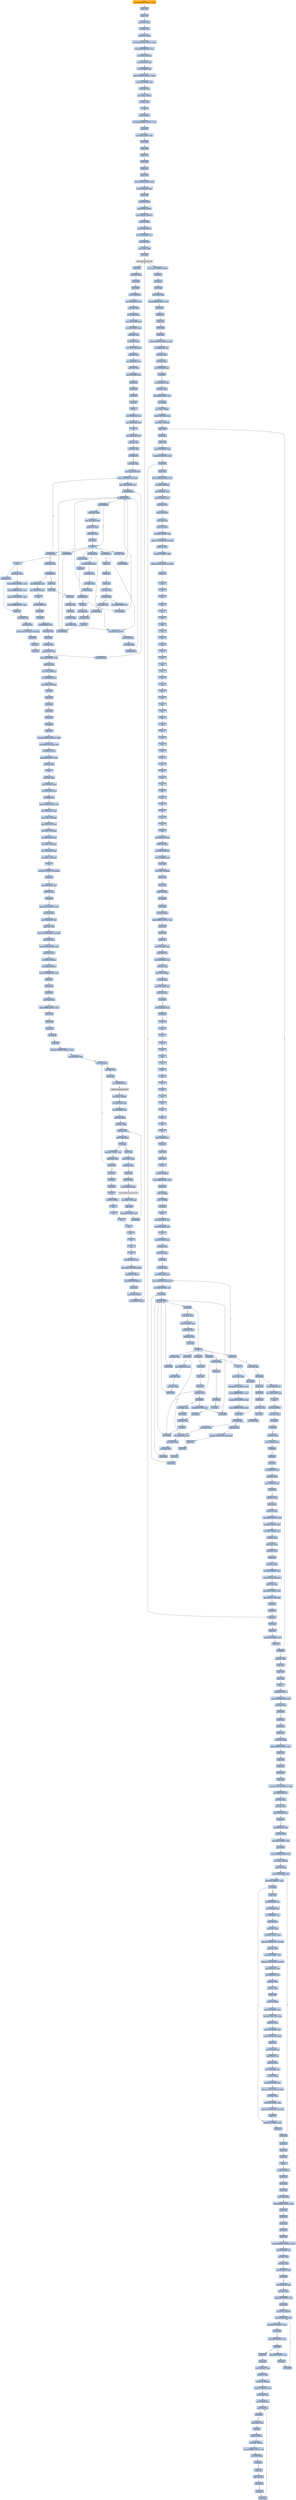 digraph G {
node[shape=rectangle,style=filled,fillcolor=lightsteelblue,color=lightsteelblue]
bgcolor="transparent"
a0x00401000movl_0x40a858UINT32_eax[label="start\nmovl $0x40a858<UINT32>, %eax",fillcolor="orange",color="lightgrey"];
a0x00401005pushl_eax[label="0x00401005\npushl %eax"];
a0x00401006pushl_fs_0[label="0x00401006\npushl %fs:0"];
a0x0040100dmovl_esp_fs_0[label="0x0040100d\nmovl %esp, %fs:0"];
a0x00401014xorl_eax_eax[label="0x00401014\nxorl %eax, %eax"];
a0x00401016movl_ecx_eax_[label="0x00401016\nmovl %ecx, (%eax)"];
a0x0040a858movl_0xf04095ddUINT32_eax[label="0x0040a858\nmovl $0xf04095dd<UINT32>, %eax"];
a0x0040a85dleal_0x1000129eeax__ecx[label="0x0040a85d\nleal 0x1000129e(%eax), %ecx"];
a0x0040a863movl_eax_0x1ecx_[label="0x0040a863\nmovl %eax, 0x1(%ecx)"];
a0x0040a866movl_0x4esp__edx[label="0x0040a866\nmovl 0x4(%esp), %edx"];
a0x0040a86amovl_0xcedx__edx[label="0x0040a86a\nmovl 0xc(%edx), %edx"];
a0x0040a86dmovb_0xffffffe9UINT8_edx_[label="0x0040a86d\nmovb $0xffffffe9<UINT8>, (%edx)"];
a0x0040a870addl_0x5UINT8_edx[label="0x0040a870\naddl $0x5<UINT8>, %edx"];
a0x0040a873subl_edx_ecx[label="0x0040a873\nsubl %edx, %ecx"];
a0x0040a875movl_ecx__4edx_[label="0x0040a875\nmovl %ecx, -4(%edx)"];
a0x0040a878xorl_eax_eax[label="0x0040a878\nxorl %eax, %eax"];
a0x0040a87aret[label="0x0040a87a\nret"];
a0x00401016jmp_0x0040a87b[label="0x00401016\njmp 0x0040a87b"];
a0x0040a87bmovl_0xf04095ddUINT32_eax[label="0x0040a87b\nmovl $0xf04095dd<UINT32>, %eax"];
a0x0040a880popl_fs_0[label="0x0040a880\npopl %fs:0"];
a0x0040a887addl_0x4UINT8_esp[label="0x0040a887\naddl $0x4<UINT8>, %esp"];
a0x0040a88apushl_ebp[label="0x0040a88a\npushl %ebp"];
a0x0040a88bpushl_ebx[label="0x0040a88b\npushl %ebx"];
a0x0040a88cpushl_ecx[label="0x0040a88c\npushl %ecx"];
a0x0040a88dpushl_edi[label="0x0040a88d\npushl %edi"];
a0x0040a88epushl_esi[label="0x0040a88e\npushl %esi"];
a0x0040a88fpushl_edx[label="0x0040a88f\npushl %edx"];
a0x0040a890leal_0x10001257eax__ebx[label="0x0040a890\nleal 0x10001257(%eax), %ebx"];
a0x0040a896movl_0x18ebx__edx[label="0x0040a896\nmovl 0x18(%ebx), %edx"];
a0x0040a899pushl_edx[label="0x0040a899\npushl %edx"];
a0x0040a89amovl_eax_ebp[label="0x0040a89a\nmovl %eax, %ebp"];
a0x0040a89cpushl_0x40UINT8[label="0x0040a89c\npushl $0x40<UINT8>"];
a0x0040a89epushl_0x1000UINT32[label="0x0040a89e\npushl $0x1000<UINT32>"];
a0x0040a8a3pushl_0x4ebx_[label="0x0040a8a3\npushl 0x4(%ebx)"];
a0x0040a8a6pushl_0x0UINT8[label="0x0040a8a6\npushl $0x0<UINT8>"];
a0x0040a8a8movl_0x10ebx__ecx[label="0x0040a8a8\nmovl 0x10(%ebx), %ecx"];
a0x0040a8abaddl_edx_ecx[label="0x0040a8ab\naddl %edx, %ecx"];
a0x0040a8admovl_ecx__eax[label="0x0040a8ad\nmovl (%ecx), %eax"];
a0x0040a8afcall_eax[label="0x0040a8af\ncall %eax"];
VirtualAlloc_kernel32_dll[label="VirtualAlloc@kernel32.dll",fillcolor="lightgrey",color="lightgrey"];
a0x0040a8b1popl_edx[label="0x0040a8b1\npopl %edx"];
a0x0040a8b2movl_eax_edi[label="0x0040a8b2\nmovl %eax, %edi"];
a0x0040a8b4pushl_eax[label="0x0040a8b4\npushl %eax"];
a0x0040a8b5pushl_edx[label="0x0040a8b5\npushl %edx"];
a0x0040a8b6movl_ebx__esi[label="0x0040a8b6\nmovl (%ebx), %esi"];
a0x0040a8b8movl_0x20ebx__eax[label="0x0040a8b8\nmovl 0x20(%ebx), %eax"];
a0x0040a8bbaddl_edx_eax[label="0x0040a8bb\naddl %edx, %eax"];
a0x0040a8bdmovl_eax__ecx[label="0x0040a8bd\nmovl (%eax), %ecx"];
a0x0040a8bfmovl_ecx_0x20ebx_[label="0x0040a8bf\nmovl %ecx, 0x20(%ebx)"];
a0x0040a8c2movl_0x1cebx__eax[label="0x0040a8c2\nmovl 0x1c(%ebx), %eax"];
a0x0040a8c5addl_edx_eax[label="0x0040a8c5\naddl %edx, %eax"];
a0x0040a8c7movl_eax__ecx[label="0x0040a8c7\nmovl (%eax), %ecx"];
a0x0040a8c9movl_ecx_0x1cebx_[label="0x0040a8c9\nmovl %ecx, 0x1c(%ebx)"];
a0x0040a8ccaddl_edx_esi[label="0x0040a8cc\naddl %edx, %esi"];
a0x0040a8cemovl_0xcebx__ecx[label="0x0040a8ce\nmovl 0xc(%ebx), %ecx"];
a0x0040a8d1addl_edx_ecx[label="0x0040a8d1\naddl %edx, %ecx"];
a0x0040a8d3leal_0x1cebx__eax[label="0x0040a8d3\nleal 0x1c(%ebx), %eax"];
a0x0040a8d6pushl_eax[label="0x0040a8d6\npushl %eax"];
a0x0040a8d7pushl_edi[label="0x0040a8d7\npushl %edi"];
a0x0040a8d8pushl_esi[label="0x0040a8d8\npushl %esi"];
a0x0040a8d9call_ecx[label="0x0040a8d9\ncall %ecx"];
a0x0040a77bpusha_[label="0x0040a77b\npusha "];
a0x0040a77cmovl_0x24esp__esi[label="0x0040a77c\nmovl 0x24(%esp), %esi"];
a0x0040a780movl_0x28esp__edi[label="0x0040a780\nmovl 0x28(%esp), %edi"];
a0x0040a784cld_[label="0x0040a784\ncld "];
a0x0040a785lodsl_ds_esi__eax[label="0x0040a785\nlodsl %ds:(%esi), %eax"];
a0x0040a786xorl_ecx_ecx[label="0x0040a786\nxorl %ecx, %ecx"];
a0x0040a788testl_eax_eax[label="0x0040a788\ntestl %eax, %eax"];
a0x0040a78aje_0x0040a79d[label="0x0040a78a\nje 0x0040a79d"];
a0x0040a78cxorl_edx_edx[label="0x0040a78c\nxorl %edx, %edx"];
a0x0040a78eleal_eaxedi__ebx[label="0x0040a78e\nleal (%eax,%edi), %ebx"];
a0x0040a791movsb_ds_esi__es_edi_[label="0x0040a791\nmovsb %ds:(%esi), %es:(%edi)"];
a0x0040a792movb_0x3UINT8_cl[label="0x0040a792\nmovb $0x3<UINT8>, %cl"];
a0x0040a794call_0x0040a80b[label="0x0040a794\ncall 0x0040a80b"];
a0x0040a80baddl_edx_edx[label="0x0040a80b\naddl %edx, %edx"];
a0x0040a80djne_0x0040a815[label="0x0040a80d\njne 0x0040a815"];
a0x0040a80fxchgl_eax_edx[label="0x0040a80f\nxchgl %eax, %edx"];
a0x0040a810lodsl_ds_esi__eax[label="0x0040a810\nlodsl %ds:(%esi), %eax"];
a0x0040a811xchgl_eax_edx[label="0x0040a811\nxchgl %eax, %edx"];
a0x0040a812addl_edx_edx[label="0x0040a812\naddl %edx, %edx"];
a0x0040a814incl_edx[label="0x0040a814\nincl %edx"];
a0x0040a815ret[label="0x0040a815\nret"];
a0x0040a799jae_0x0040a791[label="0x0040a799\njae 0x0040a791"];
a0x0040a79bcmpl_ebx_edi[label="0x0040a79b\ncmpl %ebx, %edi"];
a0x0040a79djae_0x0040a828[label="0x0040a79d\njae 0x0040a828"];
a0x0040a7a3pushl_ebx[label="0x0040a7a3\npushl %ebx"];
a0x0040a7a4pushl_ebp[label="0x0040a7a4\npushl %ebp"];
a0x0040a7a5pushl_edi[label="0x0040a7a5\npushl %edi"];
a0x0040a7a6xorl_ebx_ebx[label="0x0040a7a6\nxorl %ebx, %ebx"];
a0x0040a7a8incl_ebx[label="0x0040a7a8\nincl %ebx"];
a0x0040a7a9xorl_ebp_ebp[label="0x0040a7a9\nxorl %ebp, %ebp"];
a0x0040a7abmovl_ebx_eax[label="0x0040a7ab\nmovl %ebx, %eax"];
a0x0040a7adleal_ebpebx__edi[label="0x0040a7ad\nleal (%ebp,%ebx), %edi"];
a0x0040a7b1movl_ebx_ebp[label="0x0040a7b1\nmovl %ebx, %ebp"];
a0x0040a7b3movl_edi_ebx[label="0x0040a7b3\nmovl %edi, %ebx"];
a0x0040a7b5call_0x0040a80b[label="0x0040a7b5\ncall 0x0040a80b"];
a0x0040a7bajae_0x0040a7ad[label="0x0040a7ba\njae 0x0040a7ad"];
a0x0040a7bcleal_ebpedi__ebx[label="0x0040a7bc\nleal (%ebp,%edi), %ebx"];
a0x0040a7c0addl_edi_eax[label="0x0040a7c0\naddl %edi, %eax"];
a0x0040a7c2movl_edi_ebp[label="0x0040a7c2\nmovl %edi, %ebp"];
a0x0040a7c4call_0x0040a80b[label="0x0040a7c4\ncall 0x0040a80b"];
a0x0040a7c9jae_0x0040a7ad[label="0x0040a7c9\njae 0x0040a7ad"];
a0x0040a7cbpopl_edi[label="0x0040a7cb\npopl %edi"];
a0x0040a7ccpopl_ebp[label="0x0040a7cc\npopl %ebp"];
a0x0040a7cdpopl_ebx[label="0x0040a7cd\npopl %ebx"];
a0x0040a7cesubl_ecx_eax[label="0x0040a7ce\nsubl %ecx, %eax"];
a0x0040a7d0jae_0x0040a7db[label="0x0040a7d0\njae 0x0040a7db"];
a0x0040a7dbmovb_0x6UINT8_cl[label="0x0040a7db\nmovb $0x6<UINT8>, %cl"];
a0x0040a7ddcall_0x0040a80b[label="0x0040a7dd\ncall 0x0040a80b"];
a0x0040a7e2adcl_eax_eax[label="0x0040a7e2\nadcl %eax, %eax"];
a0x0040a7e4decl_ecx[label="0x0040a7e4\ndecl %ecx"];
a0x0040a7e5jne_0x0040a7dd[label="0x0040a7e5\njne 0x0040a7dd"];
a0x0040a7e7incl_eax[label="0x0040a7e7\nincl %eax"];
a0x0040a7e8call_0x0040a816[label="0x0040a7e8\ncall 0x0040a816"];
a0x0040a816xorl_ecx_ecx[label="0x0040a816\nxorl %ecx, %ecx"];
a0x0040a818incl_ecx[label="0x0040a818\nincl %ecx"];
a0x0040a819call_0x0040a80b[label="0x0040a819\ncall 0x0040a80b"];
a0x0040a81eadcl_ecx_ecx[label="0x0040a81e\nadcl %ecx, %ecx"];
a0x0040a820call_0x0040a80b[label="0x0040a820\ncall 0x0040a80b"];
a0x0040a825jb_0x0040a819[label="0x0040a825\njb 0x0040a819"];
a0x0040a827ret[label="0x0040a827\nret"];
a0x0040a7edmovl_eax_ebp[label="0x0040a7ed\nmovl %eax, %ebp"];
a0x0040a7efcmpl_0x8001UINT32_eax[label="0x0040a7ef\ncmpl $0x8001<UINT32>, %eax"];
a0x0040a7f4sbbl_0xffffffffUINT8_ecx[label="0x0040a7f4\nsbbl $0xffffffff<UINT8>, %ecx"];
a0x0040a7f7cmpl_0x781UINT32_eax[label="0x0040a7f7\ncmpl $0x781<UINT32>, %eax"];
a0x0040a7fcsbbl_0xffffffffUINT8_ecx[label="0x0040a7fc\nsbbl $0xffffffff<UINT8>, %ecx"];
a0x0040a7ffpushl_esi[label="0x0040a7ff\npushl %esi"];
a0x0040a800movl_edi_esi[label="0x0040a800\nmovl %edi, %esi"];
a0x0040a802subl_eax_esi[label="0x0040a802\nsubl %eax, %esi"];
a0x0040a804repz_movsb_ds_esi__es_edi_[label="0x0040a804\nrepz movsb %ds:(%esi), %es:(%edi)"];
a0x0040a806popl_esi[label="0x0040a806\npopl %esi"];
a0x0040a807incl_ecx[label="0x0040a807\nincl %ecx"];
a0x0040a808incl_ecx[label="0x0040a808\nincl %ecx"];
a0x0040a809jmp_0x0040a794[label="0x0040a809\njmp 0x0040a794"];
a0x0040a7d2movl_ebp_eax[label="0x0040a7d2\nmovl %ebp, %eax"];
a0x0040a7d4call_0x0040a816[label="0x0040a7d4\ncall 0x0040a816"];
a0x0040a7d9jmp_0x0040a7ff[label="0x0040a7d9\njmp 0x0040a7ff"];
a0x0040a828subl_0x28esp__edi[label="0x0040a828\nsubl 0x28(%esp), %edi"];
a0x0040a82cmovl_edi_0x1cesp_[label="0x0040a82c\nmovl %edi, 0x1c(%esp)"];
a0x0040a830popa_[label="0x0040a830\npopa "];
a0x0040a831ret_0xcUINT16[label="0x0040a831\nret $0xc<UINT16>"];
a0x0040a8dbpopl_edx[label="0x0040a8db\npopl %edx"];
a0x0040a8dcpopl_eax[label="0x0040a8dc\npopl %eax"];
a0x0040a8ddaddl_0x8ebx__eax[label="0x0040a8dd\naddl 0x8(%ebx), %eax"];
a0x0040a8e0movl_eax_edi[label="0x0040a8e0\nmovl %eax, %edi"];
a0x0040a8e2pushl_edx[label="0x0040a8e2\npushl %edx"];
a0x0040a8e3movl_eax_esi[label="0x0040a8e3\nmovl %eax, %esi"];
a0x0040a8e5movl__4esi__eax[label="0x0040a8e5\nmovl -4(%esi), %eax"];
a0x0040a8e8addl_0x4UINT8_eax[label="0x0040a8e8\naddl $0x4<UINT8>, %eax"];
a0x0040a8ebsubl_eax_esi[label="0x0040a8eb\nsubl %eax, %esi"];
a0x0040a8edmovl_edx_0x8esi_[label="0x0040a8ed\nmovl %edx, 0x8(%esi)"];
a0x0040a8f0movl_0xcebx__ecx[label="0x0040a8f0\nmovl 0xc(%ebx), %ecx"];
a0x0040a8f3movl_ecx_0x14esi_[label="0x0040a8f3\nmovl %ecx, 0x14(%esi)"];
a0x0040a8f6call_edi[label="0x0040a8f6\ncall %edi"];
a0x00020188pushl_ebx[label="0x00020188\npushl %ebx"];
a0x00020189pushl_edi[label="0x00020189\npushl %edi"];
a0x0002018apushl_esi[label="0x0002018a\npushl %esi"];
a0x0002018bpushl_ebp[label="0x0002018b\npushl %ebp"];
a0x0002018ccall_0x20191[label="0x0002018c\ncall 0x20191"];
a0x00020191popl_ebp[label="0x00020191\npopl %ebp"];
a0x00020192subl_0x1000134cUINT32_ebp[label="0x00020192\nsubl $0x1000134c<UINT32>, %ebp"];
a0x00020198leal_0x10001343ebp__esi[label="0x00020198\nleal 0x10001343(%ebp), %esi"];
a0x0002019emovl__4esi__eax[label="0x0002019e\nmovl -4(%esi), %eax"];
a0x000201a1addl_0x4UINT8_eax[label="0x000201a1\naddl $0x4<UINT8>, %eax"];
a0x000201a4subl_eax_esi[label="0x000201a4\nsubl %eax, %esi"];
a0x000201a6cld_[label="0x000201a6\ncld "];
a0x000201a7movl_esi_ebx[label="0x000201a7\nmovl %esi, %ebx"];
a0x000201a9movl_0x8esi__edx[label="0x000201a9\nmovl 0x8(%esi), %edx"];
a0x000201acmovl_0x1cesi__esi[label="0x000201ac\nmovl 0x1c(%esi), %esi"];
a0x000201afaddl_edx_esi[label="0x000201af\naddl %edx, %esi"];
a0x000201b1leal_0x10002f2febp__edi[label="0x000201b1\nleal 0x10002f2f(%ebp), %edi"];
a0x000201b7lodsl_ds_esi__eax[label="0x000201b7\nlodsl %ds:(%esi), %eax"];
a0x000201b8stosl_eax_es_edi_[label="0x000201b8\nstosl %eax, %es:(%edi)"];
a0x000201b9lodsl_ds_esi__eax[label="0x000201b9\nlodsl %ds:(%esi), %eax"];
a0x000201bastosl_eax_es_edi_[label="0x000201ba\nstosl %eax, %es:(%edi)"];
a0x000201bblodsl_ds_esi__eax[label="0x000201bb\nlodsl %ds:(%esi), %eax"];
a0x000201bcstosl_eax_es_edi_[label="0x000201bc\nstosl %eax, %es:(%edi)"];
a0x000201bdlodsl_ds_esi__eax[label="0x000201bd\nlodsl %ds:(%esi), %eax"];
a0x000201bestosl_eax_es_edi_[label="0x000201be\nstosl %eax, %es:(%edi)"];
a0x000201bfnop_[label="0x000201bf\nnop "];
a0x000201c0cmpl_0x1UINT8_0x48ebx_[label="0x000201c0\ncmpl $0x1<UINT8>, 0x48(%ebx)"];
a0x000201c4je_0x201db[label="0x000201c4\nje 0x201db"];
a0x000201c6movl_0x44ebx__esi[label="0x000201c6\nmovl 0x44(%ebx), %esi"];
a0x000201c9testl_esi_esi[label="0x000201c9\ntestl %esi, %esi"];
a0x000201cbje_0x201db[label="0x000201cb\nje 0x201db"];
a0x000201cdmovl_0x23UINT32_ecx[label="0x000201cd\nmovl $0x23<UINT32>, %ecx"];
a0x000201d2addl_edx_esi[label="0x000201d2\naddl %edx, %esi"];
a0x000201d4movl_0x40ebx__edi[label="0x000201d4\nmovl 0x40(%ebx), %edi"];
a0x000201d7addl_edx_edi[label="0x000201d7\naddl %edx, %edi"];
a0x000201d9repz_movsb_ds_esi__es_edi_[label="0x000201d9\nrepz movsb %ds:(%esi), %es:(%edi)"];
a0x000201dbmovl_ebx_esi[label="0x000201db\nmovl %ebx, %esi"];
a0x000201ddleal_0x10002f1bebp__edi[label="0x000201dd\nleal 0x10002f1b(%ebp), %edi"];
a0x000201e3addl_ebp_edi_[label="0x000201e3\naddl %ebp, (%edi)"];
a0x000201e5addl_ebp_0x4edi_[label="0x000201e5\naddl %ebp, 0x4(%edi)"];
a0x000201e8addl_ebp_0x8edi_[label="0x000201e8\naddl %ebp, 0x8(%edi)"];
a0x000201ebleal_0x10002effebp__ecx[label="0x000201eb\nleal 0x10002eff(%ebp), %ecx"];
a0x000201f1pushl_ecx[label="0x000201f1\npushl %ecx"];
a0x000201f2call_0x2033d[label="0x000201f2\ncall 0x2033d"];
a0x0002033dpushl_ebp[label="0x0002033d\npushl %ebp"];
a0x0002033emovl_esp_ebp[label="0x0002033e\nmovl %esp, %ebp"];
a0x00020340addl_0xfffffffcUINT8_esp[label="0x00020340\naddl $0xfffffffc<UINT8>, %esp"];
a0x00020343pushl_ebx[label="0x00020343\npushl %ebx"];
a0x00020344pushl_edi[label="0x00020344\npushl %edi"];
a0x00020345pushl_esi[label="0x00020345\npushl %esi"];
a0x00020346call_0x2034b[label="0x00020346\ncall 0x2034b"];
a0x0002034bpopl_ebx[label="0x0002034b\npopl %ebx"];
a0x0002034csubl_0x10001506UINT32_ebx[label="0x0002034c\nsubl $0x10001506<UINT32>, %ebx"];
a0x00020352movl_0x8ebp__esi[label="0x00020352\nmovl 0x8(%ebp), %esi"];
a0x00020355movl_esi__ecx[label="0x00020355\nmovl (%esi), %ecx"];
a0x00020357addl_ebx_ecx[label="0x00020357\naddl %ebx, %ecx"];
a0x00020359pushl_ecx[label="0x00020359\npushl %ecx"];
a0x0002035acall_0x10002f2febx_[label="0x0002035a\ncall 0x10002f2f(%ebx)"];
LoadLibraryA_kernel32_dll[label="LoadLibraryA@kernel32.dll",fillcolor="lightgrey",color="lightgrey"];
a0x00020360movl_eax__4ebp_[label="0x00020360\nmovl %eax, -4(%ebp)"];
a0x00020363movl_0x4esi__edx[label="0x00020363\nmovl 0x4(%esi), %edx"];
a0x00020366movl_0x8esi__edi[label="0x00020366\nmovl 0x8(%esi), %edi"];
a0x00020369addl_ebx_edx[label="0x00020369\naddl %ebx, %edx"];
a0x0002036baddl_ebx_edi[label="0x0002036b\naddl %ebx, %edi"];
a0x0002036dxorl_eax_eax[label="0x0002036d\nxorl %eax, %eax"];
a0x0002036faddl_edx__eax[label="0x0002036f\naddl (%edx), %eax"];
a0x00020371je_0x20389[label="0x00020371\nje 0x20389"];
a0x00020373pushl_edx[label="0x00020373\npushl %edx"];
a0x00020374movl_edx__eax[label="0x00020374\nmovl (%edx), %eax"];
a0x00020376addl_ebx_eax[label="0x00020376\naddl %ebx, %eax"];
a0x00020378pushl_eax[label="0x00020378\npushl %eax"];
a0x00020379pushl__4ebp_[label="0x00020379\npushl -4(%ebp)"];
a0x0002037ccall_0x10002f33ebx_[label="0x0002037c\ncall 0x10002f33(%ebx)"];
GetProcAddress_kernel32_dll[label="GetProcAddress@kernel32.dll",fillcolor="lightgrey",color="lightgrey"];
a0x00020382stosl_eax_es_edi_[label="0x00020382\nstosl %eax, %es:(%edi)"];
a0x00020383popl_edx[label="0x00020383\npopl %edx"];
a0x00020384addl_0x4UINT8_edx[label="0x00020384\naddl $0x4<UINT8>, %edx"];
a0x00020387jmp_0x2036d[label="0x00020387\njmp 0x2036d"];
a0x00020389addl_0xcUINT8_esi[label="0x00020389\naddl $0xc<UINT8>, %esi"];
a0x0002038caddl_esi__eax[label="0x0002038c\naddl (%esi), %eax"];
a0x0002038ejne_0x20355[label="0x0002038e\njne 0x20355"];
a0x00020390popl_esi[label="0x00020390\npopl %esi"];
a0x00020391popl_edi[label="0x00020391\npopl %edi"];
a0x00020392popl_ebx[label="0x00020392\npopl %ebx"];
a0x00020393leave_[label="0x00020393\nleave "];
a0x00020394ret_0x4UINT16[label="0x00020394\nret $0x4<UINT16>"];
a0x000201f7nop_[label="0x000201f7\nnop "];
a0x000201f8nop_[label="0x000201f8\nnop "];
a0x000201f9nop_[label="0x000201f9\nnop "];
a0x000201fanop_[label="0x000201fa\nnop "];
a0x000201fbnop_[label="0x000201fb\nnop "];
a0x000201fcnop_[label="0x000201fc\nnop "];
a0x000201fdnop_[label="0x000201fd\nnop "];
a0x000201fenop_[label="0x000201fe\nnop "];
a0x000201ffmovl_0x2cesi__ecx[label="0x000201ff\nmovl 0x2c(%esi), %ecx"];
a0x00020202movl_ecx_0x10002f2bebp_[label="0x00020202\nmovl %ecx, 0x10002f2b(%ebp)"];
a0x00020208pushl_0x4UINT8[label="0x00020208\npushl $0x4<UINT8>"];
a0x0002020apushl_0x1000UINT32[label="0x0002020a\npushl $0x1000<UINT32>"];
a0x0002020fpushl_ecx[label="0x0002020f\npushl %ecx"];
a0x00020210pushl_0x0UINT8[label="0x00020210\npushl $0x0<UINT8>"];
a0x00020212call_0x10002f37ebp_[label="0x00020212\ncall 0x10002f37(%ebp)"];
a0x00020218movl_eax_0x10002f27ebp_[label="0x00020218\nmovl %eax, 0x10002f27(%ebp)"];
a0x0002021epushl_esi[label="0x0002021e\npushl %esi"];
a0x0002021fcall_0x2061a[label="0x0002021f\ncall 0x2061a"];
a0x0002061apushl_ebp[label="0x0002061a\npushl %ebp"];
a0x0002061bmovl_esp_ebp[label="0x0002061b\nmovl %esp, %ebp"];
a0x0002061daddl_0xffffffe8UINT8_esp[label="0x0002061d\naddl $0xffffffe8<UINT8>, %esp"];
a0x00020620pushl_ebx[label="0x00020620\npushl %ebx"];
a0x00020621pushl_edi[label="0x00020621\npushl %edi"];
a0x00020622pushl_esi[label="0x00020622\npushl %esi"];
a0x00020623call_0x20628[label="0x00020623\ncall 0x20628"];
a0x00020628popl_ebx[label="0x00020628\npopl %ebx"];
a0x00020629subl_0x100017e3UINT32_ebx[label="0x00020629\nsubl $0x100017e3<UINT32>, %ebx"];
a0x0002062fmovl_0x8ebp__esi[label="0x0002062f\nmovl 0x8(%ebp), %esi"];
a0x00020632xorl_eax_eax[label="0x00020632\nxorl %eax, %eax"];
a0x00020634xorl_ecx_ecx[label="0x00020634\nxorl %ecx, %ecx"];
a0x00020636addl_0x3cesi__ecx[label="0x00020636\naddl 0x3c(%esi), %ecx"];
a0x00020639je_0x20645[label="0x00020639\nje 0x20645"];
a0x0002063bmovl_0x8esi__edx[label="0x0002063b\nmovl 0x8(%esi), %edx"];
a0x0002063emovl_esi_edi[label="0x0002063e\nmovl %esi, %edi"];
a0x00020640addl_0x50UINT8_esi[label="0x00020640\naddl $0x50<UINT8>, %esi"];
a0x00020643jmp_0x2064c[label="0x00020643\njmp 0x2064c"];
a0x0002064cmovl_eax__4ebp_[label="0x0002064c\nmovl %eax, -4(%ebp)"];
a0x0002064fmovzwl_0x2edi__eax[label="0x0002064f\nmovzwl 0x2(%edi), %eax"];
a0x00020653movl_eax__16ebp_[label="0x00020653\nmovl %eax, -16(%ebp)"];
a0x00020656pushl_ecx[label="0x00020656\npushl %ecx"];
a0x00020657pushl_edx[label="0x00020657\npushl %edx"];
a0x00020658pushl_esi[label="0x00020658\npushl %esi"];
a0x00020659movzwl_0x10esi__eax[label="0x00020659\nmovzwl 0x10(%esi), %eax"];
a0x0002065dtestl_0x10UINT32_eax[label="0x0002065d\ntestl $0x10<UINT32>, %eax"];
a0x00020662je_0x2073e[label="0x00020662\nje 0x2073e"];
a0x0002073epopl_esi[label="0x0002073e\npopl %esi"];
a0x0002073fpopl_edx[label="0x0002073f\npopl %edx"];
a0x00020740popl_ecx[label="0x00020740\npopl %ecx"];
a0x00020741addl_0x1cUINT8_esi[label="0x00020741\naddl $0x1c<UINT8>, %esi"];
a0x00020744decl_ecx[label="0x00020744\ndecl %ecx"];
a0x00020745jne_0x20656[label="0x00020745\njne 0x20656"];
a0x00020668pushl_esi[label="0x00020668\npushl %esi"];
a0x00020669movl_0x10002f27ebx__edi[label="0x00020669\nmovl 0x10002f27(%ebx), %edi"];
a0x0002066fmovl_edi__20ebp_[label="0x0002066f\nmovl %edi, -20(%ebp)"];
a0x00020672movl_0x8esi__ecx[label="0x00020672\nmovl 0x8(%esi), %ecx"];
a0x00020675movl_0x14esi__eax[label="0x00020675\nmovl 0x14(%esi), %eax"];
a0x00020678subl_eax_ecx[label="0x00020678\nsubl %eax, %ecx"];
a0x0002067amovl_esi__esi[label="0x0002067a\nmovl (%esi), %esi"];
a0x0002067caddl_edx_esi[label="0x0002067c\naddl %edx, %esi"];
a0x0002067emovl_ecx_eax[label="0x0002067e\nmovl %ecx, %eax"];
a0x00020680sarl_0x2UINT8_ecx[label="0x00020680\nsarl $0x2<UINT8>, %ecx"];
a0x00020683repz_movsl_ds_esi__es_edi_[label="0x00020683\nrepz movsl %ds:(%esi), %es:(%edi)"];
a0x00020685addl_eax_ecx[label="0x00020685\naddl %eax, %ecx"];
a0x00020687andl_0x3UINT8_ecx[label="0x00020687\nandl $0x3<UINT8>, %ecx"];
a0x0002068arepz_movsb_ds_esi__es_edi_[label="0x0002068a\nrepz movsb %ds:(%esi), %es:(%edi)"];
a0x0002068cpopl_esi[label="0x0002068c\npopl %esi"];
a0x0002068dnop_[label="0x0002068d\nnop "];
a0x0002068enop_[label="0x0002068e\nnop "];
a0x0002068fnop_[label="0x0002068f\nnop "];
a0x00020690nop_[label="0x00020690\nnop "];
a0x00020691nop_[label="0x00020691\nnop "];
a0x00020692nop_[label="0x00020692\nnop "];
a0x00020693nop_[label="0x00020693\nnop "];
a0x00020694nop_[label="0x00020694\nnop "];
a0x00020695nop_[label="0x00020695\nnop "];
a0x00020696nop_[label="0x00020696\nnop "];
a0x00020697nop_[label="0x00020697\nnop "];
a0x00020698nop_[label="0x00020698\nnop "];
a0x00020699nop_[label="0x00020699\nnop "];
a0x0002069anop_[label="0x0002069a\nnop "];
a0x0002069bnop_[label="0x0002069b\nnop "];
a0x0002069cnop_[label="0x0002069c\nnop "];
a0x0002069dnop_[label="0x0002069d\nnop "];
a0x0002069enop_[label="0x0002069e\nnop "];
a0x0002069fnop_[label="0x0002069f\nnop "];
a0x000206a0nop_[label="0x000206a0\nnop "];
a0x000206a1nop_[label="0x000206a1\nnop "];
a0x000206a2nop_[label="0x000206a2\nnop "];
a0x000206a3nop_[label="0x000206a3\nnop "];
a0x000206a4nop_[label="0x000206a4\nnop "];
a0x000206a5nop_[label="0x000206a5\nnop "];
a0x000206a6nop_[label="0x000206a6\nnop "];
a0x000206a7nop_[label="0x000206a7\nnop "];
a0x000206a8nop_[label="0x000206a8\nnop "];
a0x000206a9nop_[label="0x000206a9\nnop "];
a0x000206aanop_[label="0x000206aa\nnop "];
a0x000206abnop_[label="0x000206ab\nnop "];
a0x000206acnop_[label="0x000206ac\nnop "];
a0x000206adnop_[label="0x000206ad\nnop "];
a0x000206aenop_[label="0x000206ae\nnop "];
a0x000206afnop_[label="0x000206af\nnop "];
a0x000206b0nop_[label="0x000206b0\nnop "];
a0x000206b1nop_[label="0x000206b1\nnop "];
a0x000206b2nop_[label="0x000206b2\nnop "];
a0x000206b3movl_0x4esi__eax[label="0x000206b3\nmovl 0x4(%esi), %eax"];
a0x000206b6addl_edx_eax[label="0x000206b6\naddl %edx, %eax"];
a0x000206b8movl_eax__24ebp_[label="0x000206b8\nmovl %eax, -24(%ebp)"];
a0x000206bbmovl__16ebp__eax[label="0x000206bb\nmovl -16(%ebp), %eax"];
a0x000206bedecl_eax[label="0x000206be\ndecl %eax"];
a0x000206bfmovl_eax__12ebp_[label="0x000206bf\nmovl %eax, -12(%ebp)"];
a0x000206c2pushl_edx[label="0x000206c2\npushl %edx"];
a0x000206c3pushl_eax[label="0x000206c3\npushl %eax"];
a0x000206c4pushl_0x8ebp_[label="0x000206c4\npushl 0x8(%ebp)"];
a0x000206c7call_0x20a08[label="0x000206c7\ncall 0x20a08"];
a0x00020a08pushl_ebp[label="0x00020a08\npushl %ebp"];
a0x00020a09movl_esp_ebp[label="0x00020a09\nmovl %esp, %ebp"];
a0x00020a0baddl_0xfffffffcUINT8_esp[label="0x00020a0b\naddl $0xfffffffc<UINT8>, %esp"];
a0x00020a0epushl_ebx[label="0x00020a0e\npushl %ebx"];
a0x00020a0fpushl_edi[label="0x00020a0f\npushl %edi"];
a0x00020a10pushl_esi[label="0x00020a10\npushl %esi"];
a0x00020a11movl_0x8ebp__ebx[label="0x00020a11\nmovl 0x8(%ebp), %ebx"];
a0x00020a14movl_ebx_esi[label="0x00020a14\nmovl %ebx, %esi"];
a0x00020a16movl_0x30ebx__ecx[label="0x00020a16\nmovl 0x30(%ebx), %ecx"];
a0x00020a19subl_ecx_esi[label="0x00020a19\nsubl %ecx, %esi"];
a0x00020a1bmovl_esi__4ebp_[label="0x00020a1b\nmovl %esi, -4(%ebp)"];
a0x00020a1exorl_ecx_ecx[label="0x00020a1e\nxorl %ecx, %ecx"];
a0x00020a20lodsl_ds_esi__eax[label="0x00020a20\nlodsl %ds:(%esi), %eax"];
a0x00020a21testl_eax_eax[label="0x00020a21\ntestl %eax, %eax"];
a0x00020a23je_0x20a41[label="0x00020a23\nje 0x20a41"];
a0x00020a25cmpl_0xcebp__ecx[label="0x00020a25\ncmpl 0xc(%ebp), %ecx"];
a0x00020a28je_0x20a2d[label="0x00020a28\nje 0x20a2d"];
a0x00020a2dnop_[label="0x00020a2d\nnop "];
a0x00020a2enop_[label="0x00020a2e\nnop "];
a0x00020a2fnop_[label="0x00020a2f\nnop "];
a0x00020a30nop_[label="0x00020a30\nnop "];
a0x00020a31nop_[label="0x00020a31\nnop "];
a0x00020a32nop_[label="0x00020a32\nnop "];
a0x00020a33nop_[label="0x00020a33\nnop "];
a0x00020a34nop_[label="0x00020a34\nnop "];
a0x00020a35nop_[label="0x00020a35\nnop "];
a0x00020a36nop_[label="0x00020a36\nnop "];
a0x00020a37nop_[label="0x00020a37\nnop "];
a0x00020a38nop_[label="0x00020a38\nnop "];
a0x00020a39nop_[label="0x00020a39\nnop "];
a0x00020a3anop_[label="0x00020a3a\nnop "];
a0x00020a3bnop_[label="0x00020a3b\nnop "];
a0x00020a3cnop_[label="0x00020a3c\nnop "];
a0x00020a3dnop_[label="0x00020a3d\nnop "];
a0x00020a3eaddl__4ebp__eax[label="0x00020a3e\naddl -4(%ebp), %eax"];
a0x00020a41popl_esi[label="0x00020a41\npopl %esi"];
a0x00020a42popl_edi[label="0x00020a42\npopl %edi"];
a0x00020a43popl_ebx[label="0x00020a43\npopl %ebx"];
a0x00020a44leave_[label="0x00020a44\nleave "];
a0x00020a45ret_0x8UINT16[label="0x00020a45\nret $0x8<UINT16>"];
a0x000206ccleal_0x10002f2febx__ecx[label="0x000206cc\nleal 0x10002f2f(%ebx), %ecx"];
a0x000206d2pushl_ecx[label="0x000206d2\npushl %ecx"];
a0x000206d3pushl__24ebp_[label="0x000206d3\npushl -24(%ebp)"];
a0x000206d6pushl__20ebp_[label="0x000206d6\npushl -20(%ebp)"];
a0x000206d9call_eax[label="0x000206d9\ncall %eax"];
a0x00020008pusha_[label="0x00020008\npusha "];
a0x00020009movl_0x24esp__esi[label="0x00020009\nmovl 0x24(%esp), %esi"];
a0x0002000dmovl_0x28esp__edi[label="0x0002000d\nmovl 0x28(%esp), %edi"];
a0x00020011cld_[label="0x00020011\ncld "];
a0x00020012lodsl_ds_esi__eax[label="0x00020012\nlodsl %ds:(%esi), %eax"];
a0x00020013xorl_ecx_ecx[label="0x00020013\nxorl %ecx, %ecx"];
a0x00020015testl_eax_eax[label="0x00020015\ntestl %eax, %eax"];
a0x00020017je_0x2002a[label="0x00020017\nje 0x2002a"];
a0x00020019xorl_edx_edx[label="0x00020019\nxorl %edx, %edx"];
a0x0002001bleal_eaxedi__ebx[label="0x0002001b\nleal (%eax,%edi), %ebx"];
a0x0002001emovsb_ds_esi__es_edi_[label="0x0002001e\nmovsb %ds:(%esi), %es:(%edi)"];
a0x0002001fmovb_0x3UINT8_cl[label="0x0002001f\nmovb $0x3<UINT8>, %cl"];
a0x00020021call_0x20098[label="0x00020021\ncall 0x20098"];
a0x00020098addl_edx_edx[label="0x00020098\naddl %edx, %edx"];
a0x0002009ajne_0x200a2[label="0x0002009a\njne 0x200a2"];
a0x0002009cxchgl_eax_edx[label="0x0002009c\nxchgl %eax, %edx"];
a0x0002009dlodsl_ds_esi__eax[label="0x0002009d\nlodsl %ds:(%esi), %eax"];
a0x0002009exchgl_eax_edx[label="0x0002009e\nxchgl %eax, %edx"];
a0x0002009faddl_edx_edx[label="0x0002009f\naddl %edx, %edx"];
a0x000200a1incl_edx[label="0x000200a1\nincl %edx"];
a0x000200a2ret[label="0x000200a2\nret"];
a0x00020026jae_0x2001e[label="0x00020026\njae 0x2001e"];
a0x00020028cmpl_ebx_edi[label="0x00020028\ncmpl %ebx, %edi"];
a0x0002002ajae_0x200b5[label="0x0002002a\njae 0x200b5"];
a0x00020030pushl_ebx[label="0x00020030\npushl %ebx"];
a0x00020031pushl_ebp[label="0x00020031\npushl %ebp"];
a0x00020032pushl_edi[label="0x00020032\npushl %edi"];
a0x00020033xorl_ebx_ebx[label="0x00020033\nxorl %ebx, %ebx"];
a0x00020035incl_ebx[label="0x00020035\nincl %ebx"];
a0x00020036xorl_ebp_ebp[label="0x00020036\nxorl %ebp, %ebp"];
a0x00020038movl_ebx_eax[label="0x00020038\nmovl %ebx, %eax"];
a0x0002003aleal_ebpebx__edi[label="0x0002003a\nleal (%ebp,%ebx), %edi"];
a0x0002003emovl_ebx_ebp[label="0x0002003e\nmovl %ebx, %ebp"];
a0x00020040movl_edi_ebx[label="0x00020040\nmovl %edi, %ebx"];
a0x00020042call_0x20098[label="0x00020042\ncall 0x20098"];
a0x00020047jae_0x2003a[label="0x00020047\njae 0x2003a"];
a0x00020049leal_ebpedi__ebx[label="0x00020049\nleal (%ebp,%edi), %ebx"];
a0x0002004daddl_edi_eax[label="0x0002004d\naddl %edi, %eax"];
a0x0002004fmovl_edi_ebp[label="0x0002004f\nmovl %edi, %ebp"];
a0x00020051call_0x20098[label="0x00020051\ncall 0x20098"];
a0x00020056jae_0x2003a[label="0x00020056\njae 0x2003a"];
a0x00020058popl_edi[label="0x00020058\npopl %edi"];
a0x00020059popl_ebp[label="0x00020059\npopl %ebp"];
a0x0002005apopl_ebx[label="0x0002005a\npopl %ebx"];
a0x0002005bsubl_ecx_eax[label="0x0002005b\nsubl %ecx, %eax"];
a0x0002005djae_0x20068[label="0x0002005d\njae 0x20068"];
a0x00020068movb_0x6UINT8_cl[label="0x00020068\nmovb $0x6<UINT8>, %cl"];
a0x0002006acall_0x20098[label="0x0002006a\ncall 0x20098"];
a0x0002006fadcl_eax_eax[label="0x0002006f\nadcl %eax, %eax"];
a0x00020071decl_ecx[label="0x00020071\ndecl %ecx"];
a0x00020072jne_0x2006a[label="0x00020072\njne 0x2006a"];
a0x00020074incl_eax[label="0x00020074\nincl %eax"];
a0x00020075call_0x200a3[label="0x00020075\ncall 0x200a3"];
a0x000200a3xorl_ecx_ecx[label="0x000200a3\nxorl %ecx, %ecx"];
a0x000200a5incl_ecx[label="0x000200a5\nincl %ecx"];
a0x000200a6call_0x20098[label="0x000200a6\ncall 0x20098"];
a0x000200abadcl_ecx_ecx[label="0x000200ab\nadcl %ecx, %ecx"];
a0x000200adcall_0x20098[label="0x000200ad\ncall 0x20098"];
a0x000200b2jb_0x200a6[label="0x000200b2\njb 0x200a6"];
a0x000200b4ret[label="0x000200b4\nret"];
a0x0002007amovl_eax_ebp[label="0x0002007a\nmovl %eax, %ebp"];
a0x0002007ccmpl_0x8001UINT32_eax[label="0x0002007c\ncmpl $0x8001<UINT32>, %eax"];
a0x00020081sbbl_0xffffffffUINT8_ecx[label="0x00020081\nsbbl $0xffffffff<UINT8>, %ecx"];
a0x00020084cmpl_0x781UINT32_eax[label="0x00020084\ncmpl $0x781<UINT32>, %eax"];
a0x00020089sbbl_0xffffffffUINT8_ecx[label="0x00020089\nsbbl $0xffffffff<UINT8>, %ecx"];
a0x0002008cpushl_esi[label="0x0002008c\npushl %esi"];
a0x0002008dmovl_edi_esi[label="0x0002008d\nmovl %edi, %esi"];
a0x0002008fsubl_eax_esi[label="0x0002008f\nsubl %eax, %esi"];
a0x00020091repz_movsb_ds_esi__es_edi_[label="0x00020091\nrepz movsb %ds:(%esi), %es:(%edi)"];
a0x00020093popl_esi[label="0x00020093\npopl %esi"];
a0x00020094incl_ecx[label="0x00020094\nincl %ecx"];
a0x00020095incl_ecx[label="0x00020095\nincl %ecx"];
a0x00020096jmp_0x20021[label="0x00020096\njmp 0x20021"];
a0x0002005fmovl_ebp_eax[label="0x0002005f\nmovl %ebp, %eax"];
a0x00020061call_0x200a3[label="0x00020061\ncall 0x200a3"];
a0x00020066jmp_0x2008c[label="0x00020066\njmp 0x2008c"];
a0x000200b5subl_0x28esp__edi[label="0x000200b5\nsubl 0x28(%esp), %edi"];
a0x000200b9movl_edi_0x1cesp_[label="0x000200b9\nmovl %edi, 0x1c(%esp)"];
a0x000200bdpopa_[label="0x000200bd\npopa "];
a0x000200beret_0xcUINT16[label="0x000200be\nret $0xc<UINT16>"];
a0x000206dbmovl_eax_ecx[label="0x000206db\nmovl %eax, %ecx"];
a0x000206ddincl_eax[label="0x000206dd\nincl %eax"];
a0x000206deje_0x20754[label="0x000206de\nje 0x20754"];
a0x000206e0xorl_eax_eax[label="0x000206e0\nxorl %eax, %eax"];
a0x000206e2addl__12ebp__eax[label="0x000206e2\naddl -12(%ebp), %eax"];
a0x000206e5je_0x206f9[label="0x000206e5\nje 0x206f9"];
a0x000206f9popl_edx[label="0x000206f9\npopl %edx"];
a0x000206fapushl_esi[label="0x000206fa\npushl %esi"];
a0x000206fbmovl_0x4esi__edi[label="0x000206fb\nmovl 0x4(%esi), %edi"];
a0x000206feaddl_edx_edi[label="0x000206fe\naddl %edx, %edi"];
a0x00020700cmpl__24ebp__edi[label="0x00020700\ncmpl -24(%ebp), %edi"];
a0x00020703jne_0x20709[label="0x00020703\njne 0x20709"];
a0x00020705addl_ecx_edi[label="0x00020705\naddl %ecx, %edi"];
a0x00020707jmp_0x2071a[label="0x00020707\njmp 0x2071a"];
a0x0002071amovl_edi_eax[label="0x0002071a\nmovl %edi, %eax"];
a0x0002071caddl_0xfffUINT32_eax[label="0x0002071c\naddl $0xfff<UINT32>, %eax"];
a0x00020721shrl_0xcUINT8_eax[label="0x00020721\nshrl $0xc<UINT8>, %eax"];
a0x00020724shll_0xcUINT8_eax[label="0x00020724\nshll $0xc<UINT8>, %eax"];
a0x00020727subl_edi_eax[label="0x00020727\nsubl %edi, %eax"];
a0x00020729movl_eax_ecx[label="0x00020729\nmovl %eax, %ecx"];
a0x0002072bxorl_eax_eax[label="0x0002072b\nxorl %eax, %eax"];
a0x0002072dpushl_edx[label="0x0002072d\npushl %edx"];
a0x0002072emovl_ecx_edx[label="0x0002072e\nmovl %ecx, %edx"];
a0x00020730sarl_0x2UINT8_ecx[label="0x00020730\nsarl $0x2<UINT8>, %ecx"];
a0x00020733repz_stosl_eax_es_edi_[label="0x00020733\nrepz stosl %eax, %es:(%edi)"];
a0x00020735addl_edx_ecx[label="0x00020735\naddl %edx, %ecx"];
a0x00020737andl_0x3UINT8_ecx[label="0x00020737\nandl $0x3<UINT8>, %ecx"];
a0x0002073arepz_stosb_al_es_edi_[label="0x0002073a\nrepz stosb %al, %es:(%edi)"];
a0x0002073cpopl_edx[label="0x0002073c\npopl %edx"];
a0x0002073dpopl_esi[label="0x0002073d\npopl %esi"];
a0x0002074bxorl_eax_eax[label="0x0002074b\nxorl %eax, %eax"];
a0x0002074dpopl_esi[label="0x0002074d\npopl %esi"];
a0x0002074epopl_edi[label="0x0002074e\npopl %edi"];
a0x0002074fpopl_ebx[label="0x0002074f\npopl %ebx"];
a0x00020750leave_[label="0x00020750\nleave "];
a0x00020751ret_0x4UINT16[label="0x00020751\nret $0x4<UINT16>"];
a0x00020224leal_0x10002dbdebp__ecx[label="0x00020224\nleal 0x10002dbd(%ebp), %ecx"];
a0x0002022atestl_eax_eax[label="0x0002022a\ntestl %eax, %eax"];
a0x0002022cjne_0x202c6[label="0x0002022c\njne 0x202c6"];
a0x00020232pushl_esi[label="0x00020232\npushl %esi"];
a0x00020233call_0x20578[label="0x00020233\ncall 0x20578"];
a0x00020578pushl_ebp[label="0x00020578\npushl %ebp"];
a0x00020579movl_esp_ebp[label="0x00020579\nmovl %esp, %ebp"];
a0x0002057baddl_0xffffffe8UINT8_esp[label="0x0002057b\naddl $0xffffffe8<UINT8>, %esp"];
a0x0002057epushl_ebx[label="0x0002057e\npushl %ebx"];
a0x0002057fpushl_edi[label="0x0002057f\npushl %edi"];
a0x00020580pushl_esi[label="0x00020580\npushl %esi"];
a0x00020581call_0x20586[label="0x00020581\ncall 0x20586"];
a0x00020586popl_ebx[label="0x00020586\npopl %ebx"];
a0x00020587subl_0x10001741UINT32_ebx[label="0x00020587\nsubl $0x10001741<UINT32>, %ebx"];
a0x0002058dmovl_0x8ebp__esi[label="0x0002058d\nmovl 0x8(%ebp), %esi"];
a0x00020590xorl_eax_eax[label="0x00020590\nxorl %eax, %eax"];
a0x00020592xorl_ecx_ecx[label="0x00020592\nxorl %ecx, %ecx"];
a0x00020594addl_0x3cesi__ecx[label="0x00020594\naddl 0x3c(%esi), %ecx"];
a0x00020597je_0x205a3[label="0x00020597\nje 0x205a3"];
a0x00020599movl_0x8esi__edx[label="0x00020599\nmovl 0x8(%esi), %edx"];
a0x0002059cmovl_esi_edi[label="0x0002059c\nmovl %esi, %edi"];
a0x0002059eaddl_0x50UINT8_esi[label="0x0002059e\naddl $0x50<UINT8>, %esi"];
a0x000205a1jmp_0x205aa[label="0x000205a1\njmp 0x205aa"];
a0x000205aamovl_0x10002f27ebx__eax[label="0x000205aa\nmovl 0x10002f27(%ebx), %eax"];
a0x000205b0movl_eax__4ebp_[label="0x000205b0\nmovl %eax, -4(%ebp)"];
a0x000205b3movl_esi_ebx[label="0x000205b3\nmovl %esi, %ebx"];
a0x000205b5movzwl_0x10ebx__eax[label="0x000205b5\nmovzwl 0x10(%ebx), %eax"];
a0x000205b9testl_0x2UINT32_eax[label="0x000205b9\ntestl $0x2<UINT32>, %eax"];
a0x000205beje_0x2060d[label="0x000205be\nje 0x2060d"];
a0x000205c0pushl_ecx[label="0x000205c0\npushl %ecx"];
a0x000205c1movl_0x4ebx__esi[label="0x000205c1\nmovl 0x4(%ebx), %esi"];
a0x000205c4movl__4ebp__edi[label="0x000205c4\nmovl -4(%ebp), %edi"];
a0x000205c7movl_0x8ebx__ecx[label="0x000205c7\nmovl 0x8(%ebx), %ecx"];
a0x000205caaddl_edx_esi[label="0x000205ca\naddl %edx, %esi"];
a0x000205ccmovl_ecx_eax[label="0x000205cc\nmovl %ecx, %eax"];
a0x000205cesarl_0x2UINT8_ecx[label="0x000205ce\nsarl $0x2<UINT8>, %ecx"];
a0x000205d1repz_movsl_ds_esi__es_edi_[label="0x000205d1\nrepz movsl %ds:(%esi), %es:(%edi)"];
a0x000205d3addl_eax_ecx[label="0x000205d3\naddl %eax, %ecx"];
a0x000205d5andl_0x3UINT8_ecx[label="0x000205d5\nandl $0x3<UINT8>, %ecx"];
a0x000205d8repz_movsb_ds_esi__es_edi_[label="0x000205d8\nrepz movsb %ds:(%esi), %es:(%edi)"];
a0x000205damovl_0x4ebx__edi[label="0x000205da\nmovl 0x4(%ebx), %edi"];
a0x000205ddmovl_0x8ebx__ecx[label="0x000205dd\nmovl 0x8(%ebx), %ecx"];
a0x000205e0addl_edx_edi[label="0x000205e0\naddl %edx, %edi"];
a0x000205e2xorl_eax_eax[label="0x000205e2\nxorl %eax, %eax"];
a0x000205e4pushl_edx[label="0x000205e4\npushl %edx"];
a0x000205e5movl_ecx_edx[label="0x000205e5\nmovl %ecx, %edx"];
a0x000205e7sarl_0x2UINT8_ecx[label="0x000205e7\nsarl $0x2<UINT8>, %ecx"];
a0x000205earepz_stosl_eax_es_edi_[label="0x000205ea\nrepz stosl %eax, %es:(%edi)"];
a0x000205ecaddl_edx_ecx[label="0x000205ec\naddl %edx, %ecx"];
a0x000205eeandl_0x3UINT8_ecx[label="0x000205ee\nandl $0x3<UINT8>, %ecx"];
a0x000205f1repz_stosb_al_es_edi_[label="0x000205f1\nrepz stosb %al, %es:(%edi)"];
a0x000205f3popl_edx[label="0x000205f3\npopl %edx"];
a0x000205f4movl__4ebp__esi[label="0x000205f4\nmovl -4(%ebp), %esi"];
a0x000205f7movl_ebx__edi[label="0x000205f7\nmovl (%ebx), %edi"];
a0x000205f9addl_edx_edi[label="0x000205f9\naddl %edx, %edi"];
a0x000205fbmovl_0x8ebx__ecx[label="0x000205fb\nmovl 0x8(%ebx), %ecx"];
a0x000205femovl_ecx_eax[label="0x000205fe\nmovl %ecx, %eax"];
a0x00020600sarl_0x2UINT8_ecx[label="0x00020600\nsarl $0x2<UINT8>, %ecx"];
a0x00020603repz_movsl_ds_esi__es_edi_[label="0x00020603\nrepz movsl %ds:(%esi), %es:(%edi)"];
a0x00020605addl_eax_ecx[label="0x00020605\naddl %eax, %ecx"];
a0x00020607andl_0x3UINT8_ecx[label="0x00020607\nandl $0x3<UINT8>, %ecx"];
a0x0002060arepz_movsb_ds_esi__es_edi_[label="0x0002060a\nrepz movsb %ds:(%esi), %es:(%edi)"];
a0x0002060cpopl_ecx[label="0x0002060c\npopl %ecx"];
a0x0002060daddl_0x1cUINT8_ebx[label="0x0002060d\naddl $0x1c<UINT8>, %ebx"];
a0x00020610decl_ecx[label="0x00020610\ndecl %ecx"];
a0x00020611jne_0x205b5[label="0x00020611\njne 0x205b5"];
a0x00020613popl_esi[label="0x00020613\npopl %esi"];
a0x00020614popl_edi[label="0x00020614\npopl %edi"];
a0x00020615popl_ebx[label="0x00020615\npopl %ebx"];
a0x00020616leave_[label="0x00020616\nleave "];
a0x00020617ret_0x4UINT16[label="0x00020617\nret $0x4<UINT16>"];
a0x00020238pushl_esi[label="0x00020238\npushl %esi"];
a0x00020239call_0x20493[label="0x00020239\ncall 0x20493"];
a0x00020493pushl_ebp[label="0x00020493\npushl %ebp"];
a0x00020494movl_esp_ebp[label="0x00020494\nmovl %esp, %ebp"];
a0x00020496addl_0xffffffe8UINT8_esp[label="0x00020496\naddl $0xffffffe8<UINT8>, %esp"];
a0x00020499pushl_ebx[label="0x00020499\npushl %ebx"];
a0x0002049apushl_edi[label="0x0002049a\npushl %edi"];
a0x0002049bpushl_esi[label="0x0002049b\npushl %esi"];
a0x0002049ccall_0x204a1[label="0x0002049c\ncall 0x204a1"];
a0x000204a1popl_ebx[label="0x000204a1\npopl %ebx"];
a0x000204a2subl_0x1000165cUINT32_ebx[label="0x000204a2\nsubl $0x1000165c<UINT32>, %ebx"];
a0x000204a8movl_0x8ebp__esi[label="0x000204a8\nmovl 0x8(%ebp), %esi"];
a0x000204abxorl_eax_eax[label="0x000204ab\nxorl %eax, %eax"];
a0x000204adxorl_ecx_ecx[label="0x000204ad\nxorl %ecx, %ecx"];
a0x000204afaddl_0x3cesi__ecx[label="0x000204af\naddl 0x3c(%esi), %ecx"];
a0x000204b2je_0x204be[label="0x000204b2\nje 0x204be"];
a0x000204b4movl_0x8esi__edx[label="0x000204b4\nmovl 0x8(%esi), %edx"];
a0x000204b7movl_esi_edi[label="0x000204b7\nmovl %esi, %edi"];
a0x000204b9addl_0x50UINT8_esi[label="0x000204b9\naddl $0x50<UINT8>, %esi"];
a0x000204bcjmp_0x204c5[label="0x000204bc\njmp 0x204c5"];
a0x000204c5movl_edx__8ebp_[label="0x000204c5\nmovl %edx, -8(%ebp)"];
a0x000204c8movzwl_0x10esi__eax[label="0x000204c8\nmovzwl 0x10(%esi), %eax"];
a0x000204cctestl_0x200UINT32_eax[label="0x000204cc\ntestl $0x200<UINT32>, %eax"];
a0x000204d1jne_0x20550[label="0x000204d1\njne 0x20550"];
a0x000204d3testl_0x8UINT32_eax[label="0x000204d3\ntestl $0x8<UINT32>, %eax"];
a0x000204d8je_0x20567[label="0x000204d8\nje 0x20567"];
a0x00020567addl_0x1cUINT8_esi[label="0x00020567\naddl $0x1c<UINT8>, %esi"];
a0x0002056adecl_ecx[label="0x0002056a\ndecl %ecx"];
a0x0002056bjne_0x204c8[label="0x0002056b\njne 0x204c8"];
a0x000204depushl_ecx[label="0x000204de\npushl %ecx"];
a0x000204dfpushl_esi[label="0x000204df\npushl %esi"];
a0x000204e0movl_0x8esi__edi[label="0x000204e0\nmovl 0x8(%esi), %edi"];
a0x000204e3xorl_ecx_ecx[label="0x000204e3\nxorl %ecx, %ecx"];
a0x000204e5movl_ecx__4ebp_[label="0x000204e5\nmovl %ecx, -4(%ebp)"];
a0x000204e8movzwl_0x12esi__ebx[label="0x000204e8\nmovzwl 0x12(%esi), %ebx"];
a0x000204ecmovl_esi__esi[label="0x000204ec\nmovl (%esi), %esi"];
a0x000204eeaddl__8ebp__esi[label="0x000204ee\naddl -8(%ebp), %esi"];
a0x000204f1cmpl_edi_ecx[label="0x000204f1\ncmpl %edi, %ecx"];
a0x000204f3jnl_0x20529[label="0x000204f3\njnl 0x20529"];
a0x000204f5movl_esi__eax[label="0x000204f5\nmovl (%esi), %eax"];
a0x000204f7incl_esi[label="0x000204f7\nincl %esi"];
a0x000204f8movzbl_al_edx[label="0x000204f8\nmovzbl %al, %edx"];
a0x000204fbaddl_edx__4ebp_[label="0x000204fb\naddl %edx, -4(%ebp)"];
a0x000204fesubb_0xffffffe8UINT8_al[label="0x000204fe\nsubb $0xffffffe8<UINT8>, %al"];
a0x00020500movl_ebx_edx[label="0x00020500\nmovl %ebx, %edx"];
a0x00020502je_0x2050a[label="0x00020502\nje 0x2050a"];
a0x00020504decb_al[label="0x00020504\ndecb %al"];
a0x00020506movb_bh_dl[label="0x00020506\nmovb %bh, %dl"];
a0x00020508jne_0x20526[label="0x00020508\njne 0x20526"];
a0x00020526incl_ecx[label="0x00020526\nincl %ecx"];
a0x00020527jmp_0x204f1[label="0x00020527\njmp 0x204f1"];
a0x00401000movl_0x40a858UINT32_eax -> a0x00401005pushl_eax [color="#000000"];
a0x00401005pushl_eax -> a0x00401006pushl_fs_0 [color="#000000"];
a0x00401006pushl_fs_0 -> a0x0040100dmovl_esp_fs_0 [color="#000000"];
a0x0040100dmovl_esp_fs_0 -> a0x00401014xorl_eax_eax [color="#000000"];
a0x00401014xorl_eax_eax -> a0x00401016movl_ecx_eax_ [color="#000000"];
a0x00401016movl_ecx_eax_ -> a0x0040a858movl_0xf04095ddUINT32_eax [color="#000000"];
a0x0040a858movl_0xf04095ddUINT32_eax -> a0x0040a85dleal_0x1000129eeax__ecx [color="#000000"];
a0x0040a85dleal_0x1000129eeax__ecx -> a0x0040a863movl_eax_0x1ecx_ [color="#000000"];
a0x0040a863movl_eax_0x1ecx_ -> a0x0040a866movl_0x4esp__edx [color="#000000"];
a0x0040a866movl_0x4esp__edx -> a0x0040a86amovl_0xcedx__edx [color="#000000"];
a0x0040a86amovl_0xcedx__edx -> a0x0040a86dmovb_0xffffffe9UINT8_edx_ [color="#000000"];
a0x0040a86dmovb_0xffffffe9UINT8_edx_ -> a0x0040a870addl_0x5UINT8_edx [color="#000000"];
a0x0040a870addl_0x5UINT8_edx -> a0x0040a873subl_edx_ecx [color="#000000"];
a0x0040a873subl_edx_ecx -> a0x0040a875movl_ecx__4edx_ [color="#000000"];
a0x0040a875movl_ecx__4edx_ -> a0x0040a878xorl_eax_eax [color="#000000"];
a0x0040a878xorl_eax_eax -> a0x0040a87aret [color="#000000"];
a0x0040a87aret -> a0x00401016jmp_0x0040a87b [color="#000000"];
a0x00401016jmp_0x0040a87b -> a0x0040a87bmovl_0xf04095ddUINT32_eax [color="#000000"];
a0x0040a87bmovl_0xf04095ddUINT32_eax -> a0x0040a880popl_fs_0 [color="#000000"];
a0x0040a880popl_fs_0 -> a0x0040a887addl_0x4UINT8_esp [color="#000000"];
a0x0040a887addl_0x4UINT8_esp -> a0x0040a88apushl_ebp [color="#000000"];
a0x0040a88apushl_ebp -> a0x0040a88bpushl_ebx [color="#000000"];
a0x0040a88bpushl_ebx -> a0x0040a88cpushl_ecx [color="#000000"];
a0x0040a88cpushl_ecx -> a0x0040a88dpushl_edi [color="#000000"];
a0x0040a88dpushl_edi -> a0x0040a88epushl_esi [color="#000000"];
a0x0040a88epushl_esi -> a0x0040a88fpushl_edx [color="#000000"];
a0x0040a88fpushl_edx -> a0x0040a890leal_0x10001257eax__ebx [color="#000000"];
a0x0040a890leal_0x10001257eax__ebx -> a0x0040a896movl_0x18ebx__edx [color="#000000"];
a0x0040a896movl_0x18ebx__edx -> a0x0040a899pushl_edx [color="#000000"];
a0x0040a899pushl_edx -> a0x0040a89amovl_eax_ebp [color="#000000"];
a0x0040a89amovl_eax_ebp -> a0x0040a89cpushl_0x40UINT8 [color="#000000"];
a0x0040a89cpushl_0x40UINT8 -> a0x0040a89epushl_0x1000UINT32 [color="#000000"];
a0x0040a89epushl_0x1000UINT32 -> a0x0040a8a3pushl_0x4ebx_ [color="#000000"];
a0x0040a8a3pushl_0x4ebx_ -> a0x0040a8a6pushl_0x0UINT8 [color="#000000"];
a0x0040a8a6pushl_0x0UINT8 -> a0x0040a8a8movl_0x10ebx__ecx [color="#000000"];
a0x0040a8a8movl_0x10ebx__ecx -> a0x0040a8abaddl_edx_ecx [color="#000000"];
a0x0040a8abaddl_edx_ecx -> a0x0040a8admovl_ecx__eax [color="#000000"];
a0x0040a8admovl_ecx__eax -> a0x0040a8afcall_eax [color="#000000"];
a0x0040a8afcall_eax -> VirtualAlloc_kernel32_dll [color="#000000"];
VirtualAlloc_kernel32_dll -> a0x0040a8b1popl_edx [color="#000000"];
a0x0040a8b1popl_edx -> a0x0040a8b2movl_eax_edi [color="#000000"];
a0x0040a8b2movl_eax_edi -> a0x0040a8b4pushl_eax [color="#000000"];
a0x0040a8b4pushl_eax -> a0x0040a8b5pushl_edx [color="#000000"];
a0x0040a8b5pushl_edx -> a0x0040a8b6movl_ebx__esi [color="#000000"];
a0x0040a8b6movl_ebx__esi -> a0x0040a8b8movl_0x20ebx__eax [color="#000000"];
a0x0040a8b8movl_0x20ebx__eax -> a0x0040a8bbaddl_edx_eax [color="#000000"];
a0x0040a8bbaddl_edx_eax -> a0x0040a8bdmovl_eax__ecx [color="#000000"];
a0x0040a8bdmovl_eax__ecx -> a0x0040a8bfmovl_ecx_0x20ebx_ [color="#000000"];
a0x0040a8bfmovl_ecx_0x20ebx_ -> a0x0040a8c2movl_0x1cebx__eax [color="#000000"];
a0x0040a8c2movl_0x1cebx__eax -> a0x0040a8c5addl_edx_eax [color="#000000"];
a0x0040a8c5addl_edx_eax -> a0x0040a8c7movl_eax__ecx [color="#000000"];
a0x0040a8c7movl_eax__ecx -> a0x0040a8c9movl_ecx_0x1cebx_ [color="#000000"];
a0x0040a8c9movl_ecx_0x1cebx_ -> a0x0040a8ccaddl_edx_esi [color="#000000"];
a0x0040a8ccaddl_edx_esi -> a0x0040a8cemovl_0xcebx__ecx [color="#000000"];
a0x0040a8cemovl_0xcebx__ecx -> a0x0040a8d1addl_edx_ecx [color="#000000"];
a0x0040a8d1addl_edx_ecx -> a0x0040a8d3leal_0x1cebx__eax [color="#000000"];
a0x0040a8d3leal_0x1cebx__eax -> a0x0040a8d6pushl_eax [color="#000000"];
a0x0040a8d6pushl_eax -> a0x0040a8d7pushl_edi [color="#000000"];
a0x0040a8d7pushl_edi -> a0x0040a8d8pushl_esi [color="#000000"];
a0x0040a8d8pushl_esi -> a0x0040a8d9call_ecx [color="#000000"];
a0x0040a8d9call_ecx -> a0x0040a77bpusha_ [color="#000000"];
a0x0040a77bpusha_ -> a0x0040a77cmovl_0x24esp__esi [color="#000000"];
a0x0040a77cmovl_0x24esp__esi -> a0x0040a780movl_0x28esp__edi [color="#000000"];
a0x0040a780movl_0x28esp__edi -> a0x0040a784cld_ [color="#000000"];
a0x0040a784cld_ -> a0x0040a785lodsl_ds_esi__eax [color="#000000"];
a0x0040a785lodsl_ds_esi__eax -> a0x0040a786xorl_ecx_ecx [color="#000000"];
a0x0040a786xorl_ecx_ecx -> a0x0040a788testl_eax_eax [color="#000000"];
a0x0040a788testl_eax_eax -> a0x0040a78aje_0x0040a79d [color="#000000"];
a0x0040a78aje_0x0040a79d -> a0x0040a78cxorl_edx_edx [color="#000000",label="F"];
a0x0040a78cxorl_edx_edx -> a0x0040a78eleal_eaxedi__ebx [color="#000000"];
a0x0040a78eleal_eaxedi__ebx -> a0x0040a791movsb_ds_esi__es_edi_ [color="#000000"];
a0x0040a791movsb_ds_esi__es_edi_ -> a0x0040a792movb_0x3UINT8_cl [color="#000000"];
a0x0040a792movb_0x3UINT8_cl -> a0x0040a794call_0x0040a80b [color="#000000"];
a0x0040a794call_0x0040a80b -> a0x0040a80baddl_edx_edx [color="#000000"];
a0x0040a80baddl_edx_edx -> a0x0040a80djne_0x0040a815 [color="#000000"];
a0x0040a80djne_0x0040a815 -> a0x0040a80fxchgl_eax_edx [color="#000000",label="F"];
a0x0040a80fxchgl_eax_edx -> a0x0040a810lodsl_ds_esi__eax [color="#000000"];
a0x0040a810lodsl_ds_esi__eax -> a0x0040a811xchgl_eax_edx [color="#000000"];
a0x0040a811xchgl_eax_edx -> a0x0040a812addl_edx_edx [color="#000000"];
a0x0040a812addl_edx_edx -> a0x0040a814incl_edx [color="#000000"];
a0x0040a814incl_edx -> a0x0040a815ret [color="#000000"];
a0x0040a815ret -> a0x0040a799jae_0x0040a791 [color="#000000"];
a0x0040a799jae_0x0040a791 -> a0x0040a791movsb_ds_esi__es_edi_ [color="#000000",label="T"];
a0x0040a80djne_0x0040a815 -> a0x0040a815ret [color="#000000",label="T"];
a0x0040a799jae_0x0040a791 -> a0x0040a79bcmpl_ebx_edi [color="#000000",label="F"];
a0x0040a79bcmpl_ebx_edi -> a0x0040a79djae_0x0040a828 [color="#000000"];
a0x0040a79djae_0x0040a828 -> a0x0040a7a3pushl_ebx [color="#000000",label="F"];
a0x0040a7a3pushl_ebx -> a0x0040a7a4pushl_ebp [color="#000000"];
a0x0040a7a4pushl_ebp -> a0x0040a7a5pushl_edi [color="#000000"];
a0x0040a7a5pushl_edi -> a0x0040a7a6xorl_ebx_ebx [color="#000000"];
a0x0040a7a6xorl_ebx_ebx -> a0x0040a7a8incl_ebx [color="#000000"];
a0x0040a7a8incl_ebx -> a0x0040a7a9xorl_ebp_ebp [color="#000000"];
a0x0040a7a9xorl_ebp_ebp -> a0x0040a7abmovl_ebx_eax [color="#000000"];
a0x0040a7abmovl_ebx_eax -> a0x0040a7adleal_ebpebx__edi [color="#000000"];
a0x0040a7adleal_ebpebx__edi -> a0x0040a7b1movl_ebx_ebp [color="#000000"];
a0x0040a7b1movl_ebx_ebp -> a0x0040a7b3movl_edi_ebx [color="#000000"];
a0x0040a7b3movl_edi_ebx -> a0x0040a7b5call_0x0040a80b [color="#000000"];
a0x0040a7b5call_0x0040a80b -> a0x0040a80baddl_edx_edx [color="#000000"];
a0x0040a815ret -> a0x0040a7bajae_0x0040a7ad [color="#000000"];
a0x0040a7bajae_0x0040a7ad -> a0x0040a7adleal_ebpebx__edi [color="#000000",label="T"];
a0x0040a7bajae_0x0040a7ad -> a0x0040a7bcleal_ebpedi__ebx [color="#000000",label="F"];
a0x0040a7bcleal_ebpedi__ebx -> a0x0040a7c0addl_edi_eax [color="#000000"];
a0x0040a7c0addl_edi_eax -> a0x0040a7c2movl_edi_ebp [color="#000000"];
a0x0040a7c2movl_edi_ebp -> a0x0040a7c4call_0x0040a80b [color="#000000"];
a0x0040a7c4call_0x0040a80b -> a0x0040a80baddl_edx_edx [color="#000000"];
a0x0040a815ret -> a0x0040a7c9jae_0x0040a7ad [color="#000000"];
a0x0040a7c9jae_0x0040a7ad -> a0x0040a7cbpopl_edi [color="#000000",label="F"];
a0x0040a7cbpopl_edi -> a0x0040a7ccpopl_ebp [color="#000000"];
a0x0040a7ccpopl_ebp -> a0x0040a7cdpopl_ebx [color="#000000"];
a0x0040a7cdpopl_ebx -> a0x0040a7cesubl_ecx_eax [color="#000000"];
a0x0040a7cesubl_ecx_eax -> a0x0040a7d0jae_0x0040a7db [color="#000000"];
a0x0040a7d0jae_0x0040a7db -> a0x0040a7dbmovb_0x6UINT8_cl [color="#000000",label="T"];
a0x0040a7dbmovb_0x6UINT8_cl -> a0x0040a7ddcall_0x0040a80b [color="#000000"];
a0x0040a7ddcall_0x0040a80b -> a0x0040a80baddl_edx_edx [color="#000000"];
a0x0040a815ret -> a0x0040a7e2adcl_eax_eax [color="#000000"];
a0x0040a7e2adcl_eax_eax -> a0x0040a7e4decl_ecx [color="#000000"];
a0x0040a7e4decl_ecx -> a0x0040a7e5jne_0x0040a7dd [color="#000000"];
a0x0040a7e5jne_0x0040a7dd -> a0x0040a7ddcall_0x0040a80b [color="#000000",label="T"];
a0x0040a7e5jne_0x0040a7dd -> a0x0040a7e7incl_eax [color="#000000",label="F"];
a0x0040a7e7incl_eax -> a0x0040a7e8call_0x0040a816 [color="#000000"];
a0x0040a7e8call_0x0040a816 -> a0x0040a816xorl_ecx_ecx [color="#000000"];
a0x0040a816xorl_ecx_ecx -> a0x0040a818incl_ecx [color="#000000"];
a0x0040a818incl_ecx -> a0x0040a819call_0x0040a80b [color="#000000"];
a0x0040a819call_0x0040a80b -> a0x0040a80baddl_edx_edx [color="#000000"];
a0x0040a815ret -> a0x0040a81eadcl_ecx_ecx [color="#000000"];
a0x0040a81eadcl_ecx_ecx -> a0x0040a820call_0x0040a80b [color="#000000"];
a0x0040a820call_0x0040a80b -> a0x0040a80baddl_edx_edx [color="#000000"];
a0x0040a815ret -> a0x0040a825jb_0x0040a819 [color="#000000"];
a0x0040a825jb_0x0040a819 -> a0x0040a819call_0x0040a80b [color="#000000",label="T"];
a0x0040a825jb_0x0040a819 -> a0x0040a827ret [color="#000000",label="F"];
a0x0040a827ret -> a0x0040a7edmovl_eax_ebp [color="#000000"];
a0x0040a7edmovl_eax_ebp -> a0x0040a7efcmpl_0x8001UINT32_eax [color="#000000"];
a0x0040a7efcmpl_0x8001UINT32_eax -> a0x0040a7f4sbbl_0xffffffffUINT8_ecx [color="#000000"];
a0x0040a7f4sbbl_0xffffffffUINT8_ecx -> a0x0040a7f7cmpl_0x781UINT32_eax [color="#000000"];
a0x0040a7f7cmpl_0x781UINT32_eax -> a0x0040a7fcsbbl_0xffffffffUINT8_ecx [color="#000000"];
a0x0040a7fcsbbl_0xffffffffUINT8_ecx -> a0x0040a7ffpushl_esi [color="#000000"];
a0x0040a7ffpushl_esi -> a0x0040a800movl_edi_esi [color="#000000"];
a0x0040a800movl_edi_esi -> a0x0040a802subl_eax_esi [color="#000000"];
a0x0040a802subl_eax_esi -> a0x0040a804repz_movsb_ds_esi__es_edi_ [color="#000000"];
a0x0040a804repz_movsb_ds_esi__es_edi_ -> a0x0040a806popl_esi [color="#000000"];
a0x0040a806popl_esi -> a0x0040a807incl_ecx [color="#000000"];
a0x0040a807incl_ecx -> a0x0040a808incl_ecx [color="#000000"];
a0x0040a808incl_ecx -> a0x0040a809jmp_0x0040a794 [color="#000000"];
a0x0040a809jmp_0x0040a794 -> a0x0040a794call_0x0040a80b [color="#000000"];
a0x0040a7d0jae_0x0040a7db -> a0x0040a7d2movl_ebp_eax [color="#000000",label="F"];
a0x0040a7d2movl_ebp_eax -> a0x0040a7d4call_0x0040a816 [color="#000000"];
a0x0040a7d4call_0x0040a816 -> a0x0040a816xorl_ecx_ecx [color="#000000"];
a0x0040a827ret -> a0x0040a7d9jmp_0x0040a7ff [color="#000000"];
a0x0040a7d9jmp_0x0040a7ff -> a0x0040a7ffpushl_esi [color="#000000"];
a0x0040a7c9jae_0x0040a7ad -> a0x0040a7adleal_ebpebx__edi [color="#000000",label="T"];
a0x0040a79djae_0x0040a828 -> a0x0040a828subl_0x28esp__edi [color="#000000",label="T"];
a0x0040a828subl_0x28esp__edi -> a0x0040a82cmovl_edi_0x1cesp_ [color="#000000"];
a0x0040a82cmovl_edi_0x1cesp_ -> a0x0040a830popa_ [color="#000000"];
a0x0040a830popa_ -> a0x0040a831ret_0xcUINT16 [color="#000000"];
a0x0040a831ret_0xcUINT16 -> a0x0040a8dbpopl_edx [color="#000000"];
a0x0040a8dbpopl_edx -> a0x0040a8dcpopl_eax [color="#000000"];
a0x0040a8dcpopl_eax -> a0x0040a8ddaddl_0x8ebx__eax [color="#000000"];
a0x0040a8ddaddl_0x8ebx__eax -> a0x0040a8e0movl_eax_edi [color="#000000"];
a0x0040a8e0movl_eax_edi -> a0x0040a8e2pushl_edx [color="#000000"];
a0x0040a8e2pushl_edx -> a0x0040a8e3movl_eax_esi [color="#000000"];
a0x0040a8e3movl_eax_esi -> a0x0040a8e5movl__4esi__eax [color="#000000"];
a0x0040a8e5movl__4esi__eax -> a0x0040a8e8addl_0x4UINT8_eax [color="#000000"];
a0x0040a8e8addl_0x4UINT8_eax -> a0x0040a8ebsubl_eax_esi [color="#000000"];
a0x0040a8ebsubl_eax_esi -> a0x0040a8edmovl_edx_0x8esi_ [color="#000000"];
a0x0040a8edmovl_edx_0x8esi_ -> a0x0040a8f0movl_0xcebx__ecx [color="#000000"];
a0x0040a8f0movl_0xcebx__ecx -> a0x0040a8f3movl_ecx_0x14esi_ [color="#000000"];
a0x0040a8f3movl_ecx_0x14esi_ -> a0x0040a8f6call_edi [color="#000000"];
a0x0040a8f6call_edi -> a0x00020188pushl_ebx [color="#000000"];
a0x00020188pushl_ebx -> a0x00020189pushl_edi [color="#000000"];
a0x00020189pushl_edi -> a0x0002018apushl_esi [color="#000000"];
a0x0002018apushl_esi -> a0x0002018bpushl_ebp [color="#000000"];
a0x0002018bpushl_ebp -> a0x0002018ccall_0x20191 [color="#000000"];
a0x0002018ccall_0x20191 -> a0x00020191popl_ebp [color="#000000"];
a0x00020191popl_ebp -> a0x00020192subl_0x1000134cUINT32_ebp [color="#000000"];
a0x00020192subl_0x1000134cUINT32_ebp -> a0x00020198leal_0x10001343ebp__esi [color="#000000"];
a0x00020198leal_0x10001343ebp__esi -> a0x0002019emovl__4esi__eax [color="#000000"];
a0x0002019emovl__4esi__eax -> a0x000201a1addl_0x4UINT8_eax [color="#000000"];
a0x000201a1addl_0x4UINT8_eax -> a0x000201a4subl_eax_esi [color="#000000"];
a0x000201a4subl_eax_esi -> a0x000201a6cld_ [color="#000000"];
a0x000201a6cld_ -> a0x000201a7movl_esi_ebx [color="#000000"];
a0x000201a7movl_esi_ebx -> a0x000201a9movl_0x8esi__edx [color="#000000"];
a0x000201a9movl_0x8esi__edx -> a0x000201acmovl_0x1cesi__esi [color="#000000"];
a0x000201acmovl_0x1cesi__esi -> a0x000201afaddl_edx_esi [color="#000000"];
a0x000201afaddl_edx_esi -> a0x000201b1leal_0x10002f2febp__edi [color="#000000"];
a0x000201b1leal_0x10002f2febp__edi -> a0x000201b7lodsl_ds_esi__eax [color="#000000"];
a0x000201b7lodsl_ds_esi__eax -> a0x000201b8stosl_eax_es_edi_ [color="#000000"];
a0x000201b8stosl_eax_es_edi_ -> a0x000201b9lodsl_ds_esi__eax [color="#000000"];
a0x000201b9lodsl_ds_esi__eax -> a0x000201bastosl_eax_es_edi_ [color="#000000"];
a0x000201bastosl_eax_es_edi_ -> a0x000201bblodsl_ds_esi__eax [color="#000000"];
a0x000201bblodsl_ds_esi__eax -> a0x000201bcstosl_eax_es_edi_ [color="#000000"];
a0x000201bcstosl_eax_es_edi_ -> a0x000201bdlodsl_ds_esi__eax [color="#000000"];
a0x000201bdlodsl_ds_esi__eax -> a0x000201bestosl_eax_es_edi_ [color="#000000"];
a0x000201bestosl_eax_es_edi_ -> a0x000201bfnop_ [color="#000000"];
a0x000201bfnop_ -> a0x000201c0cmpl_0x1UINT8_0x48ebx_ [color="#000000"];
a0x000201c0cmpl_0x1UINT8_0x48ebx_ -> a0x000201c4je_0x201db [color="#000000"];
a0x000201c4je_0x201db -> a0x000201c6movl_0x44ebx__esi [color="#000000",label="F"];
a0x000201c6movl_0x44ebx__esi -> a0x000201c9testl_esi_esi [color="#000000"];
a0x000201c9testl_esi_esi -> a0x000201cbje_0x201db [color="#000000"];
a0x000201cbje_0x201db -> a0x000201cdmovl_0x23UINT32_ecx [color="#000000",label="F"];
a0x000201cdmovl_0x23UINT32_ecx -> a0x000201d2addl_edx_esi [color="#000000"];
a0x000201d2addl_edx_esi -> a0x000201d4movl_0x40ebx__edi [color="#000000"];
a0x000201d4movl_0x40ebx__edi -> a0x000201d7addl_edx_edi [color="#000000"];
a0x000201d7addl_edx_edi -> a0x000201d9repz_movsb_ds_esi__es_edi_ [color="#000000"];
a0x000201d9repz_movsb_ds_esi__es_edi_ -> a0x000201dbmovl_ebx_esi [color="#000000"];
a0x000201dbmovl_ebx_esi -> a0x000201ddleal_0x10002f1bebp__edi [color="#000000"];
a0x000201ddleal_0x10002f1bebp__edi -> a0x000201e3addl_ebp_edi_ [color="#000000"];
a0x000201e3addl_ebp_edi_ -> a0x000201e5addl_ebp_0x4edi_ [color="#000000"];
a0x000201e5addl_ebp_0x4edi_ -> a0x000201e8addl_ebp_0x8edi_ [color="#000000"];
a0x000201e8addl_ebp_0x8edi_ -> a0x000201ebleal_0x10002effebp__ecx [color="#000000"];
a0x000201ebleal_0x10002effebp__ecx -> a0x000201f1pushl_ecx [color="#000000"];
a0x000201f1pushl_ecx -> a0x000201f2call_0x2033d [color="#000000"];
a0x000201f2call_0x2033d -> a0x0002033dpushl_ebp [color="#000000"];
a0x0002033dpushl_ebp -> a0x0002033emovl_esp_ebp [color="#000000"];
a0x0002033emovl_esp_ebp -> a0x00020340addl_0xfffffffcUINT8_esp [color="#000000"];
a0x00020340addl_0xfffffffcUINT8_esp -> a0x00020343pushl_ebx [color="#000000"];
a0x00020343pushl_ebx -> a0x00020344pushl_edi [color="#000000"];
a0x00020344pushl_edi -> a0x00020345pushl_esi [color="#000000"];
a0x00020345pushl_esi -> a0x00020346call_0x2034b [color="#000000"];
a0x00020346call_0x2034b -> a0x0002034bpopl_ebx [color="#000000"];
a0x0002034bpopl_ebx -> a0x0002034csubl_0x10001506UINT32_ebx [color="#000000"];
a0x0002034csubl_0x10001506UINT32_ebx -> a0x00020352movl_0x8ebp__esi [color="#000000"];
a0x00020352movl_0x8ebp__esi -> a0x00020355movl_esi__ecx [color="#000000"];
a0x00020355movl_esi__ecx -> a0x00020357addl_ebx_ecx [color="#000000"];
a0x00020357addl_ebx_ecx -> a0x00020359pushl_ecx [color="#000000"];
a0x00020359pushl_ecx -> a0x0002035acall_0x10002f2febx_ [color="#000000"];
a0x0002035acall_0x10002f2febx_ -> LoadLibraryA_kernel32_dll [color="#000000"];
LoadLibraryA_kernel32_dll -> a0x00020360movl_eax__4ebp_ [color="#000000"];
a0x00020360movl_eax__4ebp_ -> a0x00020363movl_0x4esi__edx [color="#000000"];
a0x00020363movl_0x4esi__edx -> a0x00020366movl_0x8esi__edi [color="#000000"];
a0x00020366movl_0x8esi__edi -> a0x00020369addl_ebx_edx [color="#000000"];
a0x00020369addl_ebx_edx -> a0x0002036baddl_ebx_edi [color="#000000"];
a0x0002036baddl_ebx_edi -> a0x0002036dxorl_eax_eax [color="#000000"];
a0x0002036dxorl_eax_eax -> a0x0002036faddl_edx__eax [color="#000000"];
a0x0002036faddl_edx__eax -> a0x00020371je_0x20389 [color="#000000"];
a0x00020371je_0x20389 -> a0x00020373pushl_edx [color="#000000",label="F"];
a0x00020373pushl_edx -> a0x00020374movl_edx__eax [color="#000000"];
a0x00020374movl_edx__eax -> a0x00020376addl_ebx_eax [color="#000000"];
a0x00020376addl_ebx_eax -> a0x00020378pushl_eax [color="#000000"];
a0x00020378pushl_eax -> a0x00020379pushl__4ebp_ [color="#000000"];
a0x00020379pushl__4ebp_ -> a0x0002037ccall_0x10002f33ebx_ [color="#000000"];
a0x0002037ccall_0x10002f33ebx_ -> GetProcAddress_kernel32_dll [color="#000000"];
GetProcAddress_kernel32_dll -> a0x00020382stosl_eax_es_edi_ [color="#000000"];
a0x00020382stosl_eax_es_edi_ -> a0x00020383popl_edx [color="#000000"];
a0x00020383popl_edx -> a0x00020384addl_0x4UINT8_edx [color="#000000"];
a0x00020384addl_0x4UINT8_edx -> a0x00020387jmp_0x2036d [color="#000000"];
a0x00020387jmp_0x2036d -> a0x0002036dxorl_eax_eax [color="#000000"];
a0x00020371je_0x20389 -> a0x00020389addl_0xcUINT8_esi [color="#000000",label="T"];
a0x00020389addl_0xcUINT8_esi -> a0x0002038caddl_esi__eax [color="#000000"];
a0x0002038caddl_esi__eax -> a0x0002038ejne_0x20355 [color="#000000"];
a0x0002038ejne_0x20355 -> a0x00020355movl_esi__ecx [color="#000000",label="T"];
a0x0002038ejne_0x20355 -> a0x00020390popl_esi [color="#000000",label="F"];
a0x00020390popl_esi -> a0x00020391popl_edi [color="#000000"];
a0x00020391popl_edi -> a0x00020392popl_ebx [color="#000000"];
a0x00020392popl_ebx -> a0x00020393leave_ [color="#000000"];
a0x00020393leave_ -> a0x00020394ret_0x4UINT16 [color="#000000"];
a0x00020394ret_0x4UINT16 -> a0x000201f7nop_ [color="#000000"];
a0x000201f7nop_ -> a0x000201f8nop_ [color="#000000"];
a0x000201f8nop_ -> a0x000201f9nop_ [color="#000000"];
a0x000201f9nop_ -> a0x000201fanop_ [color="#000000"];
a0x000201fanop_ -> a0x000201fbnop_ [color="#000000"];
a0x000201fbnop_ -> a0x000201fcnop_ [color="#000000"];
a0x000201fcnop_ -> a0x000201fdnop_ [color="#000000"];
a0x000201fdnop_ -> a0x000201fenop_ [color="#000000"];
a0x000201fenop_ -> a0x000201ffmovl_0x2cesi__ecx [color="#000000"];
a0x000201ffmovl_0x2cesi__ecx -> a0x00020202movl_ecx_0x10002f2bebp_ [color="#000000"];
a0x00020202movl_ecx_0x10002f2bebp_ -> a0x00020208pushl_0x4UINT8 [color="#000000"];
a0x00020208pushl_0x4UINT8 -> a0x0002020apushl_0x1000UINT32 [color="#000000"];
a0x0002020apushl_0x1000UINT32 -> a0x0002020fpushl_ecx [color="#000000"];
a0x0002020fpushl_ecx -> a0x00020210pushl_0x0UINT8 [color="#000000"];
a0x00020210pushl_0x0UINT8 -> a0x00020212call_0x10002f37ebp_ [color="#000000"];
a0x00020212call_0x10002f37ebp_ -> VirtualAlloc_kernel32_dll [color="#000000"];
VirtualAlloc_kernel32_dll -> a0x00020218movl_eax_0x10002f27ebp_ [color="#000000"];
a0x00020218movl_eax_0x10002f27ebp_ -> a0x0002021epushl_esi [color="#000000"];
a0x0002021epushl_esi -> a0x0002021fcall_0x2061a [color="#000000"];
a0x0002021fcall_0x2061a -> a0x0002061apushl_ebp [color="#000000"];
a0x0002061apushl_ebp -> a0x0002061bmovl_esp_ebp [color="#000000"];
a0x0002061bmovl_esp_ebp -> a0x0002061daddl_0xffffffe8UINT8_esp [color="#000000"];
a0x0002061daddl_0xffffffe8UINT8_esp -> a0x00020620pushl_ebx [color="#000000"];
a0x00020620pushl_ebx -> a0x00020621pushl_edi [color="#000000"];
a0x00020621pushl_edi -> a0x00020622pushl_esi [color="#000000"];
a0x00020622pushl_esi -> a0x00020623call_0x20628 [color="#000000"];
a0x00020623call_0x20628 -> a0x00020628popl_ebx [color="#000000"];
a0x00020628popl_ebx -> a0x00020629subl_0x100017e3UINT32_ebx [color="#000000"];
a0x00020629subl_0x100017e3UINT32_ebx -> a0x0002062fmovl_0x8ebp__esi [color="#000000"];
a0x0002062fmovl_0x8ebp__esi -> a0x00020632xorl_eax_eax [color="#000000"];
a0x00020632xorl_eax_eax -> a0x00020634xorl_ecx_ecx [color="#000000"];
a0x00020634xorl_ecx_ecx -> a0x00020636addl_0x3cesi__ecx [color="#000000"];
a0x00020636addl_0x3cesi__ecx -> a0x00020639je_0x20645 [color="#000000"];
a0x00020639je_0x20645 -> a0x0002063bmovl_0x8esi__edx [color="#000000",label="F"];
a0x0002063bmovl_0x8esi__edx -> a0x0002063emovl_esi_edi [color="#000000"];
a0x0002063emovl_esi_edi -> a0x00020640addl_0x50UINT8_esi [color="#000000"];
a0x00020640addl_0x50UINT8_esi -> a0x00020643jmp_0x2064c [color="#000000"];
a0x00020643jmp_0x2064c -> a0x0002064cmovl_eax__4ebp_ [color="#000000"];
a0x0002064cmovl_eax__4ebp_ -> a0x0002064fmovzwl_0x2edi__eax [color="#000000"];
a0x0002064fmovzwl_0x2edi__eax -> a0x00020653movl_eax__16ebp_ [color="#000000"];
a0x00020653movl_eax__16ebp_ -> a0x00020656pushl_ecx [color="#000000"];
a0x00020656pushl_ecx -> a0x00020657pushl_edx [color="#000000"];
a0x00020657pushl_edx -> a0x00020658pushl_esi [color="#000000"];
a0x00020658pushl_esi -> a0x00020659movzwl_0x10esi__eax [color="#000000"];
a0x00020659movzwl_0x10esi__eax -> a0x0002065dtestl_0x10UINT32_eax [color="#000000"];
a0x0002065dtestl_0x10UINT32_eax -> a0x00020662je_0x2073e [color="#000000"];
a0x00020662je_0x2073e -> a0x0002073epopl_esi [color="#000000",label="T"];
a0x0002073epopl_esi -> a0x0002073fpopl_edx [color="#000000"];
a0x0002073fpopl_edx -> a0x00020740popl_ecx [color="#000000"];
a0x00020740popl_ecx -> a0x00020741addl_0x1cUINT8_esi [color="#000000"];
a0x00020741addl_0x1cUINT8_esi -> a0x00020744decl_ecx [color="#000000"];
a0x00020744decl_ecx -> a0x00020745jne_0x20656 [color="#000000"];
a0x00020745jne_0x20656 -> a0x00020656pushl_ecx [color="#000000",label="T"];
a0x00020662je_0x2073e -> a0x00020668pushl_esi [color="#000000",label="F"];
a0x00020668pushl_esi -> a0x00020669movl_0x10002f27ebx__edi [color="#000000"];
a0x00020669movl_0x10002f27ebx__edi -> a0x0002066fmovl_edi__20ebp_ [color="#000000"];
a0x0002066fmovl_edi__20ebp_ -> a0x00020672movl_0x8esi__ecx [color="#000000"];
a0x00020672movl_0x8esi__ecx -> a0x00020675movl_0x14esi__eax [color="#000000"];
a0x00020675movl_0x14esi__eax -> a0x00020678subl_eax_ecx [color="#000000"];
a0x00020678subl_eax_ecx -> a0x0002067amovl_esi__esi [color="#000000"];
a0x0002067amovl_esi__esi -> a0x0002067caddl_edx_esi [color="#000000"];
a0x0002067caddl_edx_esi -> a0x0002067emovl_ecx_eax [color="#000000"];
a0x0002067emovl_ecx_eax -> a0x00020680sarl_0x2UINT8_ecx [color="#000000"];
a0x00020680sarl_0x2UINT8_ecx -> a0x00020683repz_movsl_ds_esi__es_edi_ [color="#000000"];
a0x00020683repz_movsl_ds_esi__es_edi_ -> a0x00020685addl_eax_ecx [color="#000000"];
a0x00020685addl_eax_ecx -> a0x00020687andl_0x3UINT8_ecx [color="#000000"];
a0x00020687andl_0x3UINT8_ecx -> a0x0002068arepz_movsb_ds_esi__es_edi_ [color="#000000"];
a0x0002068arepz_movsb_ds_esi__es_edi_ -> a0x0002068cpopl_esi [color="#000000"];
a0x0002068cpopl_esi -> a0x0002068dnop_ [color="#000000"];
a0x0002068dnop_ -> a0x0002068enop_ [color="#000000"];
a0x0002068enop_ -> a0x0002068fnop_ [color="#000000"];
a0x0002068fnop_ -> a0x00020690nop_ [color="#000000"];
a0x00020690nop_ -> a0x00020691nop_ [color="#000000"];
a0x00020691nop_ -> a0x00020692nop_ [color="#000000"];
a0x00020692nop_ -> a0x00020693nop_ [color="#000000"];
a0x00020693nop_ -> a0x00020694nop_ [color="#000000"];
a0x00020694nop_ -> a0x00020695nop_ [color="#000000"];
a0x00020695nop_ -> a0x00020696nop_ [color="#000000"];
a0x00020696nop_ -> a0x00020697nop_ [color="#000000"];
a0x00020697nop_ -> a0x00020698nop_ [color="#000000"];
a0x00020698nop_ -> a0x00020699nop_ [color="#000000"];
a0x00020699nop_ -> a0x0002069anop_ [color="#000000"];
a0x0002069anop_ -> a0x0002069bnop_ [color="#000000"];
a0x0002069bnop_ -> a0x0002069cnop_ [color="#000000"];
a0x0002069cnop_ -> a0x0002069dnop_ [color="#000000"];
a0x0002069dnop_ -> a0x0002069enop_ [color="#000000"];
a0x0002069enop_ -> a0x0002069fnop_ [color="#000000"];
a0x0002069fnop_ -> a0x000206a0nop_ [color="#000000"];
a0x000206a0nop_ -> a0x000206a1nop_ [color="#000000"];
a0x000206a1nop_ -> a0x000206a2nop_ [color="#000000"];
a0x000206a2nop_ -> a0x000206a3nop_ [color="#000000"];
a0x000206a3nop_ -> a0x000206a4nop_ [color="#000000"];
a0x000206a4nop_ -> a0x000206a5nop_ [color="#000000"];
a0x000206a5nop_ -> a0x000206a6nop_ [color="#000000"];
a0x000206a6nop_ -> a0x000206a7nop_ [color="#000000"];
a0x000206a7nop_ -> a0x000206a8nop_ [color="#000000"];
a0x000206a8nop_ -> a0x000206a9nop_ [color="#000000"];
a0x000206a9nop_ -> a0x000206aanop_ [color="#000000"];
a0x000206aanop_ -> a0x000206abnop_ [color="#000000"];
a0x000206abnop_ -> a0x000206acnop_ [color="#000000"];
a0x000206acnop_ -> a0x000206adnop_ [color="#000000"];
a0x000206adnop_ -> a0x000206aenop_ [color="#000000"];
a0x000206aenop_ -> a0x000206afnop_ [color="#000000"];
a0x000206afnop_ -> a0x000206b0nop_ [color="#000000"];
a0x000206b0nop_ -> a0x000206b1nop_ [color="#000000"];
a0x000206b1nop_ -> a0x000206b2nop_ [color="#000000"];
a0x000206b2nop_ -> a0x000206b3movl_0x4esi__eax [color="#000000"];
a0x000206b3movl_0x4esi__eax -> a0x000206b6addl_edx_eax [color="#000000"];
a0x000206b6addl_edx_eax -> a0x000206b8movl_eax__24ebp_ [color="#000000"];
a0x000206b8movl_eax__24ebp_ -> a0x000206bbmovl__16ebp__eax [color="#000000"];
a0x000206bbmovl__16ebp__eax -> a0x000206bedecl_eax [color="#000000"];
a0x000206bedecl_eax -> a0x000206bfmovl_eax__12ebp_ [color="#000000"];
a0x000206bfmovl_eax__12ebp_ -> a0x000206c2pushl_edx [color="#000000"];
a0x000206c2pushl_edx -> a0x000206c3pushl_eax [color="#000000"];
a0x000206c3pushl_eax -> a0x000206c4pushl_0x8ebp_ [color="#000000"];
a0x000206c4pushl_0x8ebp_ -> a0x000206c7call_0x20a08 [color="#000000"];
a0x000206c7call_0x20a08 -> a0x00020a08pushl_ebp [color="#000000"];
a0x00020a08pushl_ebp -> a0x00020a09movl_esp_ebp [color="#000000"];
a0x00020a09movl_esp_ebp -> a0x00020a0baddl_0xfffffffcUINT8_esp [color="#000000"];
a0x00020a0baddl_0xfffffffcUINT8_esp -> a0x00020a0epushl_ebx [color="#000000"];
a0x00020a0epushl_ebx -> a0x00020a0fpushl_edi [color="#000000"];
a0x00020a0fpushl_edi -> a0x00020a10pushl_esi [color="#000000"];
a0x00020a10pushl_esi -> a0x00020a11movl_0x8ebp__ebx [color="#000000"];
a0x00020a11movl_0x8ebp__ebx -> a0x00020a14movl_ebx_esi [color="#000000"];
a0x00020a14movl_ebx_esi -> a0x00020a16movl_0x30ebx__ecx [color="#000000"];
a0x00020a16movl_0x30ebx__ecx -> a0x00020a19subl_ecx_esi [color="#000000"];
a0x00020a19subl_ecx_esi -> a0x00020a1bmovl_esi__4ebp_ [color="#000000"];
a0x00020a1bmovl_esi__4ebp_ -> a0x00020a1exorl_ecx_ecx [color="#000000"];
a0x00020a1exorl_ecx_ecx -> a0x00020a20lodsl_ds_esi__eax [color="#000000"];
a0x00020a20lodsl_ds_esi__eax -> a0x00020a21testl_eax_eax [color="#000000"];
a0x00020a21testl_eax_eax -> a0x00020a23je_0x20a41 [color="#000000"];
a0x00020a23je_0x20a41 -> a0x00020a25cmpl_0xcebp__ecx [color="#000000",label="F"];
a0x00020a25cmpl_0xcebp__ecx -> a0x00020a28je_0x20a2d [color="#000000"];
a0x00020a28je_0x20a2d -> a0x00020a2dnop_ [color="#000000",label="T"];
a0x00020a2dnop_ -> a0x00020a2enop_ [color="#000000"];
a0x00020a2enop_ -> a0x00020a2fnop_ [color="#000000"];
a0x00020a2fnop_ -> a0x00020a30nop_ [color="#000000"];
a0x00020a30nop_ -> a0x00020a31nop_ [color="#000000"];
a0x00020a31nop_ -> a0x00020a32nop_ [color="#000000"];
a0x00020a32nop_ -> a0x00020a33nop_ [color="#000000"];
a0x00020a33nop_ -> a0x00020a34nop_ [color="#000000"];
a0x00020a34nop_ -> a0x00020a35nop_ [color="#000000"];
a0x00020a35nop_ -> a0x00020a36nop_ [color="#000000"];
a0x00020a36nop_ -> a0x00020a37nop_ [color="#000000"];
a0x00020a37nop_ -> a0x00020a38nop_ [color="#000000"];
a0x00020a38nop_ -> a0x00020a39nop_ [color="#000000"];
a0x00020a39nop_ -> a0x00020a3anop_ [color="#000000"];
a0x00020a3anop_ -> a0x00020a3bnop_ [color="#000000"];
a0x00020a3bnop_ -> a0x00020a3cnop_ [color="#000000"];
a0x00020a3cnop_ -> a0x00020a3dnop_ [color="#000000"];
a0x00020a3dnop_ -> a0x00020a3eaddl__4ebp__eax [color="#000000"];
a0x00020a3eaddl__4ebp__eax -> a0x00020a41popl_esi [color="#000000"];
a0x00020a41popl_esi -> a0x00020a42popl_edi [color="#000000"];
a0x00020a42popl_edi -> a0x00020a43popl_ebx [color="#000000"];
a0x00020a43popl_ebx -> a0x00020a44leave_ [color="#000000"];
a0x00020a44leave_ -> a0x00020a45ret_0x8UINT16 [color="#000000"];
a0x00020a45ret_0x8UINT16 -> a0x000206ccleal_0x10002f2febx__ecx [color="#000000"];
a0x000206ccleal_0x10002f2febx__ecx -> a0x000206d2pushl_ecx [color="#000000"];
a0x000206d2pushl_ecx -> a0x000206d3pushl__24ebp_ [color="#000000"];
a0x000206d3pushl__24ebp_ -> a0x000206d6pushl__20ebp_ [color="#000000"];
a0x000206d6pushl__20ebp_ -> a0x000206d9call_eax [color="#000000"];
a0x000206d9call_eax -> a0x00020008pusha_ [color="#000000"];
a0x00020008pusha_ -> a0x00020009movl_0x24esp__esi [color="#000000"];
a0x00020009movl_0x24esp__esi -> a0x0002000dmovl_0x28esp__edi [color="#000000"];
a0x0002000dmovl_0x28esp__edi -> a0x00020011cld_ [color="#000000"];
a0x00020011cld_ -> a0x00020012lodsl_ds_esi__eax [color="#000000"];
a0x00020012lodsl_ds_esi__eax -> a0x00020013xorl_ecx_ecx [color="#000000"];
a0x00020013xorl_ecx_ecx -> a0x00020015testl_eax_eax [color="#000000"];
a0x00020015testl_eax_eax -> a0x00020017je_0x2002a [color="#000000"];
a0x00020017je_0x2002a -> a0x00020019xorl_edx_edx [color="#000000",label="F"];
a0x00020019xorl_edx_edx -> a0x0002001bleal_eaxedi__ebx [color="#000000"];
a0x0002001bleal_eaxedi__ebx -> a0x0002001emovsb_ds_esi__es_edi_ [color="#000000"];
a0x0002001emovsb_ds_esi__es_edi_ -> a0x0002001fmovb_0x3UINT8_cl [color="#000000"];
a0x0002001fmovb_0x3UINT8_cl -> a0x00020021call_0x20098 [color="#000000"];
a0x00020021call_0x20098 -> a0x00020098addl_edx_edx [color="#000000"];
a0x00020098addl_edx_edx -> a0x0002009ajne_0x200a2 [color="#000000"];
a0x0002009ajne_0x200a2 -> a0x0002009cxchgl_eax_edx [color="#000000",label="F"];
a0x0002009cxchgl_eax_edx -> a0x0002009dlodsl_ds_esi__eax [color="#000000"];
a0x0002009dlodsl_ds_esi__eax -> a0x0002009exchgl_eax_edx [color="#000000"];
a0x0002009exchgl_eax_edx -> a0x0002009faddl_edx_edx [color="#000000"];
a0x0002009faddl_edx_edx -> a0x000200a1incl_edx [color="#000000"];
a0x000200a1incl_edx -> a0x000200a2ret [color="#000000"];
a0x000200a2ret -> a0x00020026jae_0x2001e [color="#000000"];
a0x00020026jae_0x2001e -> a0x0002001emovsb_ds_esi__es_edi_ [color="#000000",label="T"];
a0x0002009ajne_0x200a2 -> a0x000200a2ret [color="#000000",label="T"];
a0x00020026jae_0x2001e -> a0x00020028cmpl_ebx_edi [color="#000000",label="F"];
a0x00020028cmpl_ebx_edi -> a0x0002002ajae_0x200b5 [color="#000000"];
a0x0002002ajae_0x200b5 -> a0x00020030pushl_ebx [color="#000000",label="F"];
a0x00020030pushl_ebx -> a0x00020031pushl_ebp [color="#000000"];
a0x00020031pushl_ebp -> a0x00020032pushl_edi [color="#000000"];
a0x00020032pushl_edi -> a0x00020033xorl_ebx_ebx [color="#000000"];
a0x00020033xorl_ebx_ebx -> a0x00020035incl_ebx [color="#000000"];
a0x00020035incl_ebx -> a0x00020036xorl_ebp_ebp [color="#000000"];
a0x00020036xorl_ebp_ebp -> a0x00020038movl_ebx_eax [color="#000000"];
a0x00020038movl_ebx_eax -> a0x0002003aleal_ebpebx__edi [color="#000000"];
a0x0002003aleal_ebpebx__edi -> a0x0002003emovl_ebx_ebp [color="#000000"];
a0x0002003emovl_ebx_ebp -> a0x00020040movl_edi_ebx [color="#000000"];
a0x00020040movl_edi_ebx -> a0x00020042call_0x20098 [color="#000000"];
a0x00020042call_0x20098 -> a0x00020098addl_edx_edx [color="#000000"];
a0x000200a2ret -> a0x00020047jae_0x2003a [color="#000000"];
a0x00020047jae_0x2003a -> a0x0002003aleal_ebpebx__edi [color="#000000",label="T"];
a0x00020047jae_0x2003a -> a0x00020049leal_ebpedi__ebx [color="#000000",label="F"];
a0x00020049leal_ebpedi__ebx -> a0x0002004daddl_edi_eax [color="#000000"];
a0x0002004daddl_edi_eax -> a0x0002004fmovl_edi_ebp [color="#000000"];
a0x0002004fmovl_edi_ebp -> a0x00020051call_0x20098 [color="#000000"];
a0x00020051call_0x20098 -> a0x00020098addl_edx_edx [color="#000000"];
a0x000200a2ret -> a0x00020056jae_0x2003a [color="#000000"];
a0x00020056jae_0x2003a -> a0x00020058popl_edi [color="#000000",label="F"];
a0x00020058popl_edi -> a0x00020059popl_ebp [color="#000000"];
a0x00020059popl_ebp -> a0x0002005apopl_ebx [color="#000000"];
a0x0002005apopl_ebx -> a0x0002005bsubl_ecx_eax [color="#000000"];
a0x0002005bsubl_ecx_eax -> a0x0002005djae_0x20068 [color="#000000"];
a0x0002005djae_0x20068 -> a0x00020068movb_0x6UINT8_cl [color="#000000",label="T"];
a0x00020068movb_0x6UINT8_cl -> a0x0002006acall_0x20098 [color="#000000"];
a0x0002006acall_0x20098 -> a0x00020098addl_edx_edx [color="#000000"];
a0x000200a2ret -> a0x0002006fadcl_eax_eax [color="#000000"];
a0x0002006fadcl_eax_eax -> a0x00020071decl_ecx [color="#000000"];
a0x00020071decl_ecx -> a0x00020072jne_0x2006a [color="#000000"];
a0x00020072jne_0x2006a -> a0x0002006acall_0x20098 [color="#000000",label="T"];
a0x00020072jne_0x2006a -> a0x00020074incl_eax [color="#000000",label="F"];
a0x00020074incl_eax -> a0x00020075call_0x200a3 [color="#000000"];
a0x00020075call_0x200a3 -> a0x000200a3xorl_ecx_ecx [color="#000000"];
a0x000200a3xorl_ecx_ecx -> a0x000200a5incl_ecx [color="#000000"];
a0x000200a5incl_ecx -> a0x000200a6call_0x20098 [color="#000000"];
a0x000200a6call_0x20098 -> a0x00020098addl_edx_edx [color="#000000"];
a0x000200a2ret -> a0x000200abadcl_ecx_ecx [color="#000000"];
a0x000200abadcl_ecx_ecx -> a0x000200adcall_0x20098 [color="#000000"];
a0x000200adcall_0x20098 -> a0x00020098addl_edx_edx [color="#000000"];
a0x000200a2ret -> a0x000200b2jb_0x200a6 [color="#000000"];
a0x000200b2jb_0x200a6 -> a0x000200a6call_0x20098 [color="#000000",label="T"];
a0x000200b2jb_0x200a6 -> a0x000200b4ret [color="#000000",label="F"];
a0x000200b4ret -> a0x0002007amovl_eax_ebp [color="#000000"];
a0x0002007amovl_eax_ebp -> a0x0002007ccmpl_0x8001UINT32_eax [color="#000000"];
a0x0002007ccmpl_0x8001UINT32_eax -> a0x00020081sbbl_0xffffffffUINT8_ecx [color="#000000"];
a0x00020081sbbl_0xffffffffUINT8_ecx -> a0x00020084cmpl_0x781UINT32_eax [color="#000000"];
a0x00020084cmpl_0x781UINT32_eax -> a0x00020089sbbl_0xffffffffUINT8_ecx [color="#000000"];
a0x00020089sbbl_0xffffffffUINT8_ecx -> a0x0002008cpushl_esi [color="#000000"];
a0x0002008cpushl_esi -> a0x0002008dmovl_edi_esi [color="#000000"];
a0x0002008dmovl_edi_esi -> a0x0002008fsubl_eax_esi [color="#000000"];
a0x0002008fsubl_eax_esi -> a0x00020091repz_movsb_ds_esi__es_edi_ [color="#000000"];
a0x00020091repz_movsb_ds_esi__es_edi_ -> a0x00020093popl_esi [color="#000000"];
a0x00020093popl_esi -> a0x00020094incl_ecx [color="#000000"];
a0x00020094incl_ecx -> a0x00020095incl_ecx [color="#000000"];
a0x00020095incl_ecx -> a0x00020096jmp_0x20021 [color="#000000"];
a0x00020096jmp_0x20021 -> a0x00020021call_0x20098 [color="#000000"];
a0x0002005djae_0x20068 -> a0x0002005fmovl_ebp_eax [color="#000000",label="F"];
a0x0002005fmovl_ebp_eax -> a0x00020061call_0x200a3 [color="#000000"];
a0x00020061call_0x200a3 -> a0x000200a3xorl_ecx_ecx [color="#000000"];
a0x000200b4ret -> a0x00020066jmp_0x2008c [color="#000000"];
a0x00020066jmp_0x2008c -> a0x0002008cpushl_esi [color="#000000"];
a0x0002002ajae_0x200b5 -> a0x000200b5subl_0x28esp__edi [color="#000000",label="T"];
a0x000200b5subl_0x28esp__edi -> a0x000200b9movl_edi_0x1cesp_ [color="#000000"];
a0x000200b9movl_edi_0x1cesp_ -> a0x000200bdpopa_ [color="#000000"];
a0x000200bdpopa_ -> a0x000200beret_0xcUINT16 [color="#000000"];
a0x000200beret_0xcUINT16 -> a0x000206dbmovl_eax_ecx [color="#000000"];
a0x000206dbmovl_eax_ecx -> a0x000206ddincl_eax [color="#000000"];
a0x000206ddincl_eax -> a0x000206deje_0x20754 [color="#000000"];
a0x000206deje_0x20754 -> a0x000206e0xorl_eax_eax [color="#000000",label="F"];
a0x000206e0xorl_eax_eax -> a0x000206e2addl__12ebp__eax [color="#000000"];
a0x000206e2addl__12ebp__eax -> a0x000206e5je_0x206f9 [color="#000000"];
a0x000206e5je_0x206f9 -> a0x000206f9popl_edx [color="#000000",label="T"];
a0x000206f9popl_edx -> a0x000206fapushl_esi [color="#000000"];
a0x000206fapushl_esi -> a0x000206fbmovl_0x4esi__edi [color="#000000"];
a0x000206fbmovl_0x4esi__edi -> a0x000206feaddl_edx_edi [color="#000000"];
a0x000206feaddl_edx_edi -> a0x00020700cmpl__24ebp__edi [color="#000000"];
a0x00020700cmpl__24ebp__edi -> a0x00020703jne_0x20709 [color="#000000"];
a0x00020703jne_0x20709 -> a0x00020705addl_ecx_edi [color="#000000",label="F"];
a0x00020705addl_ecx_edi -> a0x00020707jmp_0x2071a [color="#000000"];
a0x00020707jmp_0x2071a -> a0x0002071amovl_edi_eax [color="#000000"];
a0x0002071amovl_edi_eax -> a0x0002071caddl_0xfffUINT32_eax [color="#000000"];
a0x0002071caddl_0xfffUINT32_eax -> a0x00020721shrl_0xcUINT8_eax [color="#000000"];
a0x00020721shrl_0xcUINT8_eax -> a0x00020724shll_0xcUINT8_eax [color="#000000"];
a0x00020724shll_0xcUINT8_eax -> a0x00020727subl_edi_eax [color="#000000"];
a0x00020727subl_edi_eax -> a0x00020729movl_eax_ecx [color="#000000"];
a0x00020729movl_eax_ecx -> a0x0002072bxorl_eax_eax [color="#000000"];
a0x0002072bxorl_eax_eax -> a0x0002072dpushl_edx [color="#000000"];
a0x0002072dpushl_edx -> a0x0002072emovl_ecx_edx [color="#000000"];
a0x0002072emovl_ecx_edx -> a0x00020730sarl_0x2UINT8_ecx [color="#000000"];
a0x00020730sarl_0x2UINT8_ecx -> a0x00020733repz_stosl_eax_es_edi_ [color="#000000"];
a0x00020733repz_stosl_eax_es_edi_ -> a0x00020735addl_edx_ecx [color="#000000"];
a0x00020735addl_edx_ecx -> a0x00020737andl_0x3UINT8_ecx [color="#000000"];
a0x00020737andl_0x3UINT8_ecx -> a0x0002073arepz_stosb_al_es_edi_ [color="#000000"];
a0x0002073arepz_stosb_al_es_edi_ -> a0x0002073cpopl_edx [color="#000000"];
a0x0002073cpopl_edx -> a0x0002073dpopl_esi [color="#000000"];
a0x0002073dpopl_esi -> a0x0002073epopl_esi [color="#000000"];
a0x00020745jne_0x20656 -> a0x0002074bxorl_eax_eax [color="#000000",label="F"];
a0x0002074bxorl_eax_eax -> a0x0002074dpopl_esi [color="#000000"];
a0x0002074dpopl_esi -> a0x0002074epopl_edi [color="#000000"];
a0x0002074epopl_edi -> a0x0002074fpopl_ebx [color="#000000"];
a0x0002074fpopl_ebx -> a0x00020750leave_ [color="#000000"];
a0x00020750leave_ -> a0x00020751ret_0x4UINT16 [color="#000000"];
a0x00020751ret_0x4UINT16 -> a0x00020224leal_0x10002dbdebp__ecx [color="#000000"];
a0x00020224leal_0x10002dbdebp__ecx -> a0x0002022atestl_eax_eax [color="#000000"];
a0x0002022atestl_eax_eax -> a0x0002022cjne_0x202c6 [color="#000000"];
a0x0002022cjne_0x202c6 -> a0x00020232pushl_esi [color="#000000",label="F"];
a0x00020232pushl_esi -> a0x00020233call_0x20578 [color="#000000"];
a0x00020233call_0x20578 -> a0x00020578pushl_ebp [color="#000000"];
a0x00020578pushl_ebp -> a0x00020579movl_esp_ebp [color="#000000"];
a0x00020579movl_esp_ebp -> a0x0002057baddl_0xffffffe8UINT8_esp [color="#000000"];
a0x0002057baddl_0xffffffe8UINT8_esp -> a0x0002057epushl_ebx [color="#000000"];
a0x0002057epushl_ebx -> a0x0002057fpushl_edi [color="#000000"];
a0x0002057fpushl_edi -> a0x00020580pushl_esi [color="#000000"];
a0x00020580pushl_esi -> a0x00020581call_0x20586 [color="#000000"];
a0x00020581call_0x20586 -> a0x00020586popl_ebx [color="#000000"];
a0x00020586popl_ebx -> a0x00020587subl_0x10001741UINT32_ebx [color="#000000"];
a0x00020587subl_0x10001741UINT32_ebx -> a0x0002058dmovl_0x8ebp__esi [color="#000000"];
a0x0002058dmovl_0x8ebp__esi -> a0x00020590xorl_eax_eax [color="#000000"];
a0x00020590xorl_eax_eax -> a0x00020592xorl_ecx_ecx [color="#000000"];
a0x00020592xorl_ecx_ecx -> a0x00020594addl_0x3cesi__ecx [color="#000000"];
a0x00020594addl_0x3cesi__ecx -> a0x00020597je_0x205a3 [color="#000000"];
a0x00020597je_0x205a3 -> a0x00020599movl_0x8esi__edx [color="#000000",label="F"];
a0x00020599movl_0x8esi__edx -> a0x0002059cmovl_esi_edi [color="#000000"];
a0x0002059cmovl_esi_edi -> a0x0002059eaddl_0x50UINT8_esi [color="#000000"];
a0x0002059eaddl_0x50UINT8_esi -> a0x000205a1jmp_0x205aa [color="#000000"];
a0x000205a1jmp_0x205aa -> a0x000205aamovl_0x10002f27ebx__eax [color="#000000"];
a0x000205aamovl_0x10002f27ebx__eax -> a0x000205b0movl_eax__4ebp_ [color="#000000"];
a0x000205b0movl_eax__4ebp_ -> a0x000205b3movl_esi_ebx [color="#000000"];
a0x000205b3movl_esi_ebx -> a0x000205b5movzwl_0x10ebx__eax [color="#000000"];
a0x000205b5movzwl_0x10ebx__eax -> a0x000205b9testl_0x2UINT32_eax [color="#000000"];
a0x000205b9testl_0x2UINT32_eax -> a0x000205beje_0x2060d [color="#000000"];
a0x000205beje_0x2060d -> a0x000205c0pushl_ecx [color="#000000",label="F"];
a0x000205c0pushl_ecx -> a0x000205c1movl_0x4ebx__esi [color="#000000"];
a0x000205c1movl_0x4ebx__esi -> a0x000205c4movl__4ebp__edi [color="#000000"];
a0x000205c4movl__4ebp__edi -> a0x000205c7movl_0x8ebx__ecx [color="#000000"];
a0x000205c7movl_0x8ebx__ecx -> a0x000205caaddl_edx_esi [color="#000000"];
a0x000205caaddl_edx_esi -> a0x000205ccmovl_ecx_eax [color="#000000"];
a0x000205ccmovl_ecx_eax -> a0x000205cesarl_0x2UINT8_ecx [color="#000000"];
a0x000205cesarl_0x2UINT8_ecx -> a0x000205d1repz_movsl_ds_esi__es_edi_ [color="#000000"];
a0x000205d1repz_movsl_ds_esi__es_edi_ -> a0x000205d3addl_eax_ecx [color="#000000"];
a0x000205d3addl_eax_ecx -> a0x000205d5andl_0x3UINT8_ecx [color="#000000"];
a0x000205d5andl_0x3UINT8_ecx -> a0x000205d8repz_movsb_ds_esi__es_edi_ [color="#000000"];
a0x000205d8repz_movsb_ds_esi__es_edi_ -> a0x000205damovl_0x4ebx__edi [color="#000000"];
a0x000205damovl_0x4ebx__edi -> a0x000205ddmovl_0x8ebx__ecx [color="#000000"];
a0x000205ddmovl_0x8ebx__ecx -> a0x000205e0addl_edx_edi [color="#000000"];
a0x000205e0addl_edx_edi -> a0x000205e2xorl_eax_eax [color="#000000"];
a0x000205e2xorl_eax_eax -> a0x000205e4pushl_edx [color="#000000"];
a0x000205e4pushl_edx -> a0x000205e5movl_ecx_edx [color="#000000"];
a0x000205e5movl_ecx_edx -> a0x000205e7sarl_0x2UINT8_ecx [color="#000000"];
a0x000205e7sarl_0x2UINT8_ecx -> a0x000205earepz_stosl_eax_es_edi_ [color="#000000"];
a0x000205earepz_stosl_eax_es_edi_ -> a0x000205ecaddl_edx_ecx [color="#000000"];
a0x000205ecaddl_edx_ecx -> a0x000205eeandl_0x3UINT8_ecx [color="#000000"];
a0x000205eeandl_0x3UINT8_ecx -> a0x000205f1repz_stosb_al_es_edi_ [color="#000000"];
a0x000205f1repz_stosb_al_es_edi_ -> a0x000205f3popl_edx [color="#000000"];
a0x000205f3popl_edx -> a0x000205f4movl__4ebp__esi [color="#000000"];
a0x000205f4movl__4ebp__esi -> a0x000205f7movl_ebx__edi [color="#000000"];
a0x000205f7movl_ebx__edi -> a0x000205f9addl_edx_edi [color="#000000"];
a0x000205f9addl_edx_edi -> a0x000205fbmovl_0x8ebx__ecx [color="#000000"];
a0x000205fbmovl_0x8ebx__ecx -> a0x000205femovl_ecx_eax [color="#000000"];
a0x000205femovl_ecx_eax -> a0x00020600sarl_0x2UINT8_ecx [color="#000000"];
a0x00020600sarl_0x2UINT8_ecx -> a0x00020603repz_movsl_ds_esi__es_edi_ [color="#000000"];
a0x00020603repz_movsl_ds_esi__es_edi_ -> a0x00020605addl_eax_ecx [color="#000000"];
a0x00020605addl_eax_ecx -> a0x00020607andl_0x3UINT8_ecx [color="#000000"];
a0x00020607andl_0x3UINT8_ecx -> a0x0002060arepz_movsb_ds_esi__es_edi_ [color="#000000"];
a0x0002060arepz_movsb_ds_esi__es_edi_ -> a0x0002060cpopl_ecx [color="#000000"];
a0x0002060cpopl_ecx -> a0x0002060daddl_0x1cUINT8_ebx [color="#000000"];
a0x0002060daddl_0x1cUINT8_ebx -> a0x00020610decl_ecx [color="#000000"];
a0x00020610decl_ecx -> a0x00020611jne_0x205b5 [color="#000000"];
a0x00020611jne_0x205b5 -> a0x000205b5movzwl_0x10ebx__eax [color="#000000",label="T"];
a0x000205beje_0x2060d -> a0x0002060daddl_0x1cUINT8_ebx [color="#000000",label="T"];
a0x00020611jne_0x205b5 -> a0x00020613popl_esi [color="#000000",label="F"];
a0x00020613popl_esi -> a0x00020614popl_edi [color="#000000"];
a0x00020614popl_edi -> a0x00020615popl_ebx [color="#000000"];
a0x00020615popl_ebx -> a0x00020616leave_ [color="#000000"];
a0x00020616leave_ -> a0x00020617ret_0x4UINT16 [color="#000000"];
a0x00020617ret_0x4UINT16 -> a0x00020238pushl_esi [color="#000000"];
a0x00020238pushl_esi -> a0x00020239call_0x20493 [color="#000000"];
a0x00020239call_0x20493 -> a0x00020493pushl_ebp [color="#000000"];
a0x00020493pushl_ebp -> a0x00020494movl_esp_ebp [color="#000000"];
a0x00020494movl_esp_ebp -> a0x00020496addl_0xffffffe8UINT8_esp [color="#000000"];
a0x00020496addl_0xffffffe8UINT8_esp -> a0x00020499pushl_ebx [color="#000000"];
a0x00020499pushl_ebx -> a0x0002049apushl_edi [color="#000000"];
a0x0002049apushl_edi -> a0x0002049bpushl_esi [color="#000000"];
a0x0002049bpushl_esi -> a0x0002049ccall_0x204a1 [color="#000000"];
a0x0002049ccall_0x204a1 -> a0x000204a1popl_ebx [color="#000000"];
a0x000204a1popl_ebx -> a0x000204a2subl_0x1000165cUINT32_ebx [color="#000000"];
a0x000204a2subl_0x1000165cUINT32_ebx -> a0x000204a8movl_0x8ebp__esi [color="#000000"];
a0x000204a8movl_0x8ebp__esi -> a0x000204abxorl_eax_eax [color="#000000"];
a0x000204abxorl_eax_eax -> a0x000204adxorl_ecx_ecx [color="#000000"];
a0x000204adxorl_ecx_ecx -> a0x000204afaddl_0x3cesi__ecx [color="#000000"];
a0x000204afaddl_0x3cesi__ecx -> a0x000204b2je_0x204be [color="#000000"];
a0x000204b2je_0x204be -> a0x000204b4movl_0x8esi__edx [color="#000000",label="F"];
a0x000204b4movl_0x8esi__edx -> a0x000204b7movl_esi_edi [color="#000000"];
a0x000204b7movl_esi_edi -> a0x000204b9addl_0x50UINT8_esi [color="#000000"];
a0x000204b9addl_0x50UINT8_esi -> a0x000204bcjmp_0x204c5 [color="#000000"];
a0x000204bcjmp_0x204c5 -> a0x000204c5movl_edx__8ebp_ [color="#000000"];
a0x000204c5movl_edx__8ebp_ -> a0x000204c8movzwl_0x10esi__eax [color="#000000"];
a0x000204c8movzwl_0x10esi__eax -> a0x000204cctestl_0x200UINT32_eax [color="#000000"];
a0x000204cctestl_0x200UINT32_eax -> a0x000204d1jne_0x20550 [color="#000000"];
a0x000204d1jne_0x20550 -> a0x000204d3testl_0x8UINT32_eax [color="#000000",label="F"];
a0x000204d3testl_0x8UINT32_eax -> a0x000204d8je_0x20567 [color="#000000"];
a0x000204d8je_0x20567 -> a0x00020567addl_0x1cUINT8_esi [color="#000000",label="T"];
a0x00020567addl_0x1cUINT8_esi -> a0x0002056adecl_ecx [color="#000000"];
a0x0002056adecl_ecx -> a0x0002056bjne_0x204c8 [color="#000000"];
a0x0002056bjne_0x204c8 -> a0x000204c8movzwl_0x10esi__eax [color="#000000",label="T"];
a0x000204d8je_0x20567 -> a0x000204depushl_ecx [color="#000000",label="F"];
a0x000204depushl_ecx -> a0x000204dfpushl_esi [color="#000000"];
a0x000204dfpushl_esi -> a0x000204e0movl_0x8esi__edi [color="#000000"];
a0x000204e0movl_0x8esi__edi -> a0x000204e3xorl_ecx_ecx [color="#000000"];
a0x000204e3xorl_ecx_ecx -> a0x000204e5movl_ecx__4ebp_ [color="#000000"];
a0x000204e5movl_ecx__4ebp_ -> a0x000204e8movzwl_0x12esi__ebx [color="#000000"];
a0x000204e8movzwl_0x12esi__ebx -> a0x000204ecmovl_esi__esi [color="#000000"];
a0x000204ecmovl_esi__esi -> a0x000204eeaddl__8ebp__esi [color="#000000"];
a0x000204eeaddl__8ebp__esi -> a0x000204f1cmpl_edi_ecx [color="#000000"];
a0x000204f1cmpl_edi_ecx -> a0x000204f3jnl_0x20529 [color="#000000"];
a0x000204f3jnl_0x20529 -> a0x000204f5movl_esi__eax [color="#000000",label="F"];
a0x000204f5movl_esi__eax -> a0x000204f7incl_esi [color="#000000"];
a0x000204f7incl_esi -> a0x000204f8movzbl_al_edx [color="#000000"];
a0x000204f8movzbl_al_edx -> a0x000204fbaddl_edx__4ebp_ [color="#000000"];
a0x000204fbaddl_edx__4ebp_ -> a0x000204fesubb_0xffffffe8UINT8_al [color="#000000"];
a0x000204fesubb_0xffffffe8UINT8_al -> a0x00020500movl_ebx_edx [color="#000000"];
a0x00020500movl_ebx_edx -> a0x00020502je_0x2050a [color="#000000"];
a0x00020502je_0x2050a -> a0x00020504decb_al [color="#000000",label="F"];
a0x00020504decb_al -> a0x00020506movb_bh_dl [color="#000000"];
a0x00020506movb_bh_dl -> a0x00020508jne_0x20526 [color="#000000"];
a0x00020508jne_0x20526 -> a0x00020526incl_ecx [color="#000000",label="T"];
a0x00020526incl_ecx -> a0x00020527jmp_0x204f1 [color="#000000"];
a0x00020527jmp_0x204f1 -> a0x000204f1cmpl_edi_ecx [color="#000000"];
}
